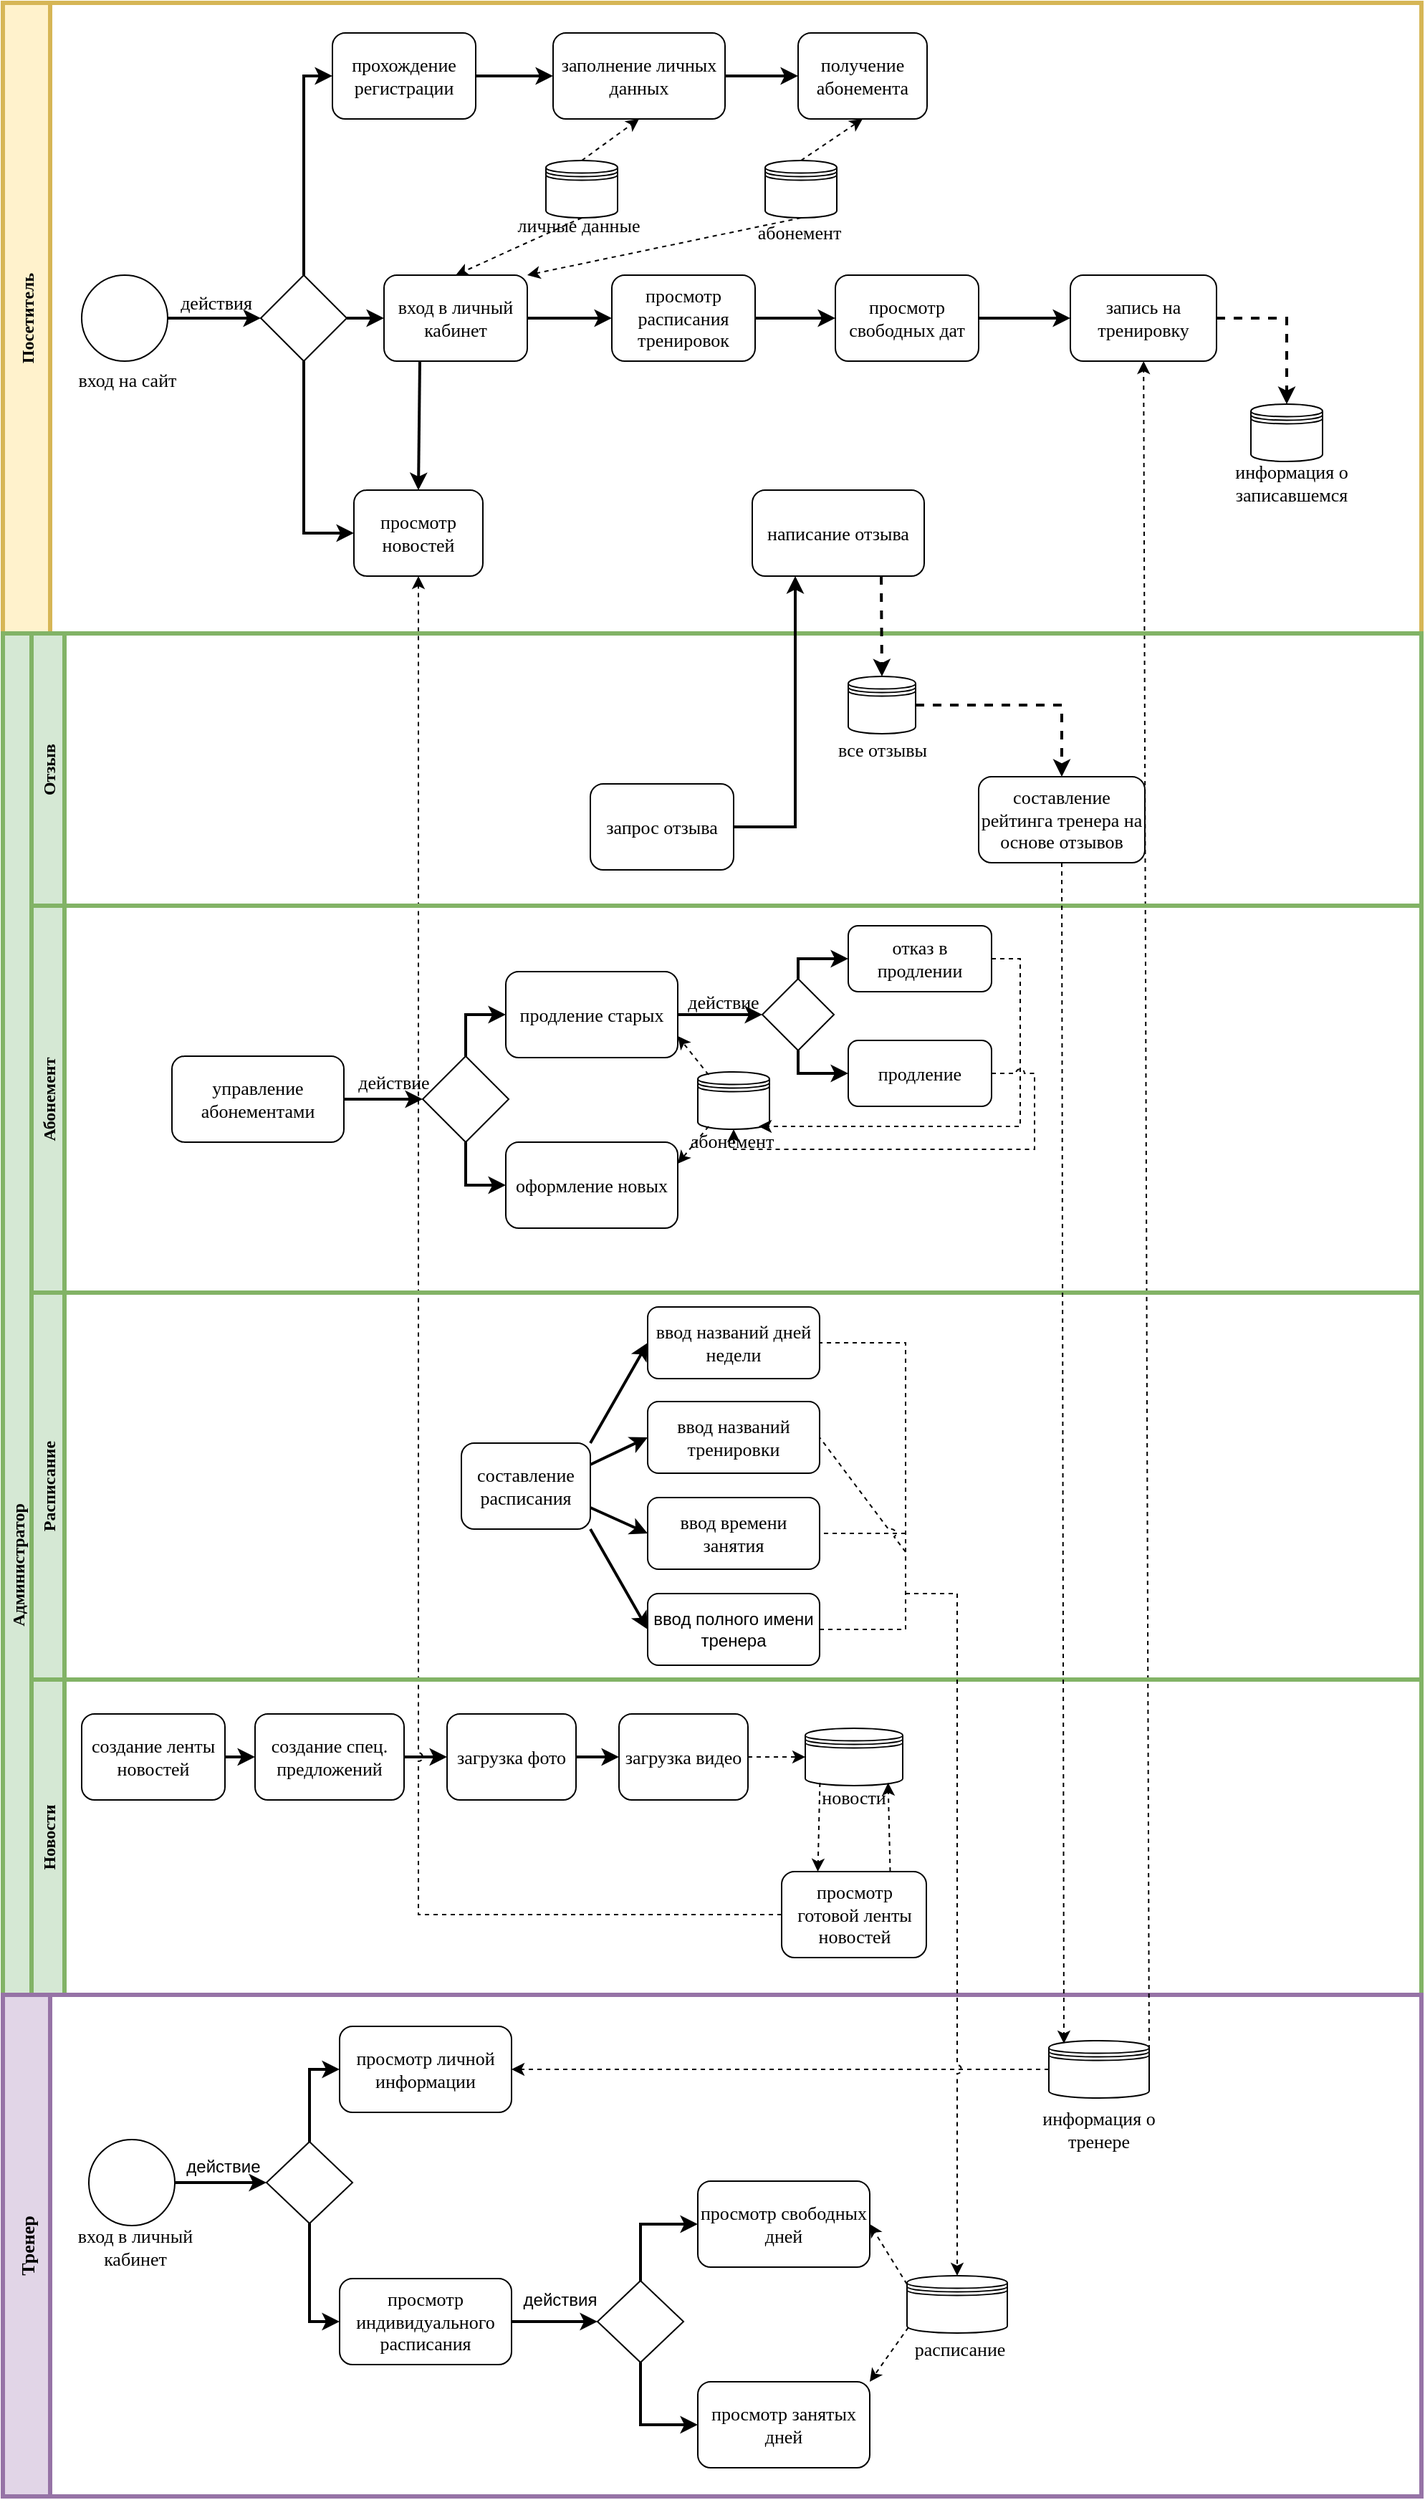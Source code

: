 <mxfile version="13.9.9" type="device" pages="2"><diagram id="fWiA03xPfHEK7ECdj5v_" name="Страница 2"><mxGraphModel dx="1326" dy="626" grid="1" gridSize="10" guides="1" tooltips="1" connect="1" arrows="1" fold="1" page="1" pageScale="1" pageWidth="827" pageHeight="1169" math="0" shadow="0"><root><mxCell id="0"/><mxCell id="1" parent="0"/><mxCell id="GHZK5E-Gf1zHnxt2DoSe-1" value="" style="swimlane;childLayout=stackLayout;resizeParent=1;resizeParentMax=0;horizontal=0;startSize=0;horizontalStack=0;strokeWidth=2;" vertex="1" parent="1"><mxGeometry x="37" y="34" width="990" height="1740" as="geometry"/></mxCell><mxCell id="GHZK5E-Gf1zHnxt2DoSe-2" value="Посетитель" style="swimlane;startSize=33;horizontal=0;fillColor=#fff2cc;strokeColor=#d6b656;strokeWidth=3;fontFamily=Verdana;" vertex="1" parent="GHZK5E-Gf1zHnxt2DoSe-1"><mxGeometry width="990" height="440" as="geometry"/></mxCell><mxCell id="GHZK5E-Gf1zHnxt2DoSe-3" value="" style="ellipse;whiteSpace=wrap;html=1;aspect=fixed;fontSize=13;fontFamily=Verdana;" vertex="1" parent="GHZK5E-Gf1zHnxt2DoSe-2"><mxGeometry x="55" y="190" width="60" height="60" as="geometry"/></mxCell><mxCell id="GHZK5E-Gf1zHnxt2DoSe-4" value="вход на сайт" style="text;html=1;strokeColor=none;fillColor=none;align=center;verticalAlign=middle;whiteSpace=wrap;rounded=0;fontSize=13;fontFamily=Verdana;" vertex="1" parent="GHZK5E-Gf1zHnxt2DoSe-2"><mxGeometry x="42" y="248" width="90" height="30" as="geometry"/></mxCell><mxCell id="GHZK5E-Gf1zHnxt2DoSe-5" value="написание отзыва" style="rounded=1;whiteSpace=wrap;html=1;fontSize=13;fontFamily=Verdana;" vertex="1" parent="GHZK5E-Gf1zHnxt2DoSe-2"><mxGeometry x="523" y="340" width="120" height="60" as="geometry"/></mxCell><mxCell id="GHZK5E-Gf1zHnxt2DoSe-6" value="вход в личный кабинет" style="rounded=1;whiteSpace=wrap;html=1;fontSize=13;fontFamily=Verdana;" vertex="1" parent="GHZK5E-Gf1zHnxt2DoSe-2"><mxGeometry x="266" y="190" width="100" height="60" as="geometry"/></mxCell><mxCell id="GHZK5E-Gf1zHnxt2DoSe-7" value="просмотр расписания тренировок" style="rounded=1;whiteSpace=wrap;html=1;fontSize=13;fontFamily=Verdana;" vertex="1" parent="GHZK5E-Gf1zHnxt2DoSe-2"><mxGeometry x="425" y="190" width="100" height="60" as="geometry"/></mxCell><mxCell id="GHZK5E-Gf1zHnxt2DoSe-8" value="прохождение регистрации" style="rounded=1;whiteSpace=wrap;html=1;fontSize=13;fontFamily=Verdana;" vertex="1" parent="GHZK5E-Gf1zHnxt2DoSe-2"><mxGeometry x="230" y="21" width="100" height="60" as="geometry"/></mxCell><mxCell id="GHZK5E-Gf1zHnxt2DoSe-9" value="получение абонемента" style="rounded=1;whiteSpace=wrap;html=1;fontSize=13;fontFamily=Verdana;" vertex="1" parent="GHZK5E-Gf1zHnxt2DoSe-2"><mxGeometry x="555" y="21" width="90" height="60" as="geometry"/></mxCell><mxCell id="GHZK5E-Gf1zHnxt2DoSe-10" value="заполнение личных данных" style="rounded=1;whiteSpace=wrap;html=1;fontSize=13;fontFamily=Verdana;" vertex="1" parent="GHZK5E-Gf1zHnxt2DoSe-2"><mxGeometry x="384" y="21" width="120" height="60" as="geometry"/></mxCell><mxCell id="GHZK5E-Gf1zHnxt2DoSe-11" value="" style="rhombus;whiteSpace=wrap;html=1;fontSize=13;fontFamily=Verdana;" vertex="1" parent="GHZK5E-Gf1zHnxt2DoSe-2"><mxGeometry x="180" y="190" width="60" height="60" as="geometry"/></mxCell><mxCell id="GHZK5E-Gf1zHnxt2DoSe-12" value="действия" style="text;html=1;strokeColor=none;fillColor=none;align=center;verticalAlign=middle;whiteSpace=wrap;rounded=0;fontSize=13;fontFamily=Verdana;" vertex="1" parent="GHZK5E-Gf1zHnxt2DoSe-2"><mxGeometry x="119" y="194" width="60" height="30" as="geometry"/></mxCell><mxCell id="GHZK5E-Gf1zHnxt2DoSe-13" value="" style="endArrow=classic;html=1;rounded=0;exitX=1;exitY=0.5;exitDx=0;exitDy=0;entryX=0;entryY=0.5;entryDx=0;entryDy=0;strokeWidth=2;fontSize=13;fontFamily=Verdana;" edge="1" parent="GHZK5E-Gf1zHnxt2DoSe-2" source="GHZK5E-Gf1zHnxt2DoSe-3" target="GHZK5E-Gf1zHnxt2DoSe-11"><mxGeometry width="50" height="50" relative="1" as="geometry"><mxPoint x="490" y="250" as="sourcePoint"/><mxPoint x="180" y="220" as="targetPoint"/></mxGeometry></mxCell><mxCell id="GHZK5E-Gf1zHnxt2DoSe-14" value="" style="endArrow=classic;html=1;rounded=0;exitX=0.5;exitY=0;exitDx=0;exitDy=0;entryX=0;entryY=0.5;entryDx=0;entryDy=0;strokeWidth=2;fontSize=13;fontFamily=Verdana;" edge="1" parent="GHZK5E-Gf1zHnxt2DoSe-2" source="GHZK5E-Gf1zHnxt2DoSe-11" target="GHZK5E-Gf1zHnxt2DoSe-8"><mxGeometry width="50" height="50" relative="1" as="geometry"><mxPoint x="490" y="250" as="sourcePoint"/><mxPoint x="540" y="200" as="targetPoint"/><Array as="points"><mxPoint x="210" y="51"/></Array></mxGeometry></mxCell><mxCell id="GHZK5E-Gf1zHnxt2DoSe-15" value="просмотр новостей" style="rounded=1;whiteSpace=wrap;html=1;fontSize=13;fontFamily=Verdana;" vertex="1" parent="GHZK5E-Gf1zHnxt2DoSe-2"><mxGeometry x="245" y="340" width="90" height="60" as="geometry"/></mxCell><mxCell id="GHZK5E-Gf1zHnxt2DoSe-16" value="" style="endArrow=classic;html=1;rounded=0;exitX=1;exitY=0.5;exitDx=0;exitDy=0;entryX=0;entryY=0.5;entryDx=0;entryDy=0;strokeWidth=2;fontSize=13;fontFamily=Verdana;" edge="1" parent="GHZK5E-Gf1zHnxt2DoSe-2" source="GHZK5E-Gf1zHnxt2DoSe-11" target="GHZK5E-Gf1zHnxt2DoSe-6"><mxGeometry width="50" height="50" relative="1" as="geometry"><mxPoint x="490" y="260" as="sourcePoint"/><mxPoint x="270" y="220" as="targetPoint"/></mxGeometry></mxCell><mxCell id="GHZK5E-Gf1zHnxt2DoSe-17" value="" style="endArrow=classic;html=1;rounded=0;exitX=0.5;exitY=1;exitDx=0;exitDy=0;entryX=0;entryY=0.5;entryDx=0;entryDy=0;strokeWidth=2;fontSize=13;fontFamily=Verdana;" edge="1" parent="GHZK5E-Gf1zHnxt2DoSe-2" source="GHZK5E-Gf1zHnxt2DoSe-11" target="GHZK5E-Gf1zHnxt2DoSe-15"><mxGeometry width="50" height="50" relative="1" as="geometry"><mxPoint x="490" y="260" as="sourcePoint"/><mxPoint x="540" y="210" as="targetPoint"/><Array as="points"><mxPoint x="210" y="370"/></Array></mxGeometry></mxCell><mxCell id="GHZK5E-Gf1zHnxt2DoSe-18" value="" style="endArrow=classic;html=1;rounded=0;exitX=1;exitY=0.5;exitDx=0;exitDy=0;entryX=0;entryY=0.5;entryDx=0;entryDy=0;strokeWidth=2;fontSize=13;fontFamily=Verdana;" edge="1" parent="GHZK5E-Gf1zHnxt2DoSe-2" source="GHZK5E-Gf1zHnxt2DoSe-8" target="GHZK5E-Gf1zHnxt2DoSe-10"><mxGeometry width="50" height="50" relative="1" as="geometry"><mxPoint x="490" y="241" as="sourcePoint"/><mxPoint x="540" y="191" as="targetPoint"/></mxGeometry></mxCell><mxCell id="GHZK5E-Gf1zHnxt2DoSe-19" value="" style="endArrow=classic;html=1;rounded=0;exitX=1;exitY=0.5;exitDx=0;exitDy=0;entryX=0;entryY=0.5;entryDx=0;entryDy=0;strokeWidth=2;fontSize=13;fontFamily=Verdana;" edge="1" parent="GHZK5E-Gf1zHnxt2DoSe-2" source="GHZK5E-Gf1zHnxt2DoSe-10" target="GHZK5E-Gf1zHnxt2DoSe-9"><mxGeometry width="50" height="50" relative="1" as="geometry"><mxPoint x="490" y="241" as="sourcePoint"/><mxPoint x="540" y="191" as="targetPoint"/></mxGeometry></mxCell><mxCell id="GHZK5E-Gf1zHnxt2DoSe-20" value="просмотр свободных дат" style="rounded=1;whiteSpace=wrap;html=1;fontSize=13;fontFamily=Verdana;" vertex="1" parent="GHZK5E-Gf1zHnxt2DoSe-2"><mxGeometry x="581" y="190" width="100" height="60" as="geometry"/></mxCell><mxCell id="GHZK5E-Gf1zHnxt2DoSe-21" value="" style="endArrow=classic;html=1;rounded=0;exitX=0.25;exitY=1;exitDx=0;exitDy=0;entryX=0.5;entryY=0;entryDx=0;entryDy=0;strokeWidth=2;fontSize=13;fontFamily=Verdana;" edge="1" parent="GHZK5E-Gf1zHnxt2DoSe-2" source="GHZK5E-Gf1zHnxt2DoSe-6" target="GHZK5E-Gf1zHnxt2DoSe-15"><mxGeometry width="50" height="50" relative="1" as="geometry"><mxPoint x="490" y="260" as="sourcePoint"/><mxPoint x="540" y="210" as="targetPoint"/></mxGeometry></mxCell><mxCell id="GHZK5E-Gf1zHnxt2DoSe-22" value="" style="endArrow=classic;html=1;rounded=0;exitX=1;exitY=0.5;exitDx=0;exitDy=0;entryX=0;entryY=0.5;entryDx=0;entryDy=0;strokeWidth=2;fontSize=13;fontFamily=Verdana;" edge="1" parent="GHZK5E-Gf1zHnxt2DoSe-2" source="GHZK5E-Gf1zHnxt2DoSe-6" target="GHZK5E-Gf1zHnxt2DoSe-7"><mxGeometry width="50" height="50" relative="1" as="geometry"><mxPoint x="490" y="260" as="sourcePoint"/><mxPoint x="540" y="210" as="targetPoint"/></mxGeometry></mxCell><mxCell id="GHZK5E-Gf1zHnxt2DoSe-23" value="" style="endArrow=classic;html=1;rounded=0;exitX=1;exitY=0.5;exitDx=0;exitDy=0;entryX=0;entryY=0.5;entryDx=0;entryDy=0;strokeWidth=2;fontSize=13;fontFamily=Verdana;" edge="1" parent="GHZK5E-Gf1zHnxt2DoSe-2" source="GHZK5E-Gf1zHnxt2DoSe-7" target="GHZK5E-Gf1zHnxt2DoSe-20"><mxGeometry width="50" height="50" relative="1" as="geometry"><mxPoint x="490" y="260" as="sourcePoint"/><mxPoint x="540" y="210" as="targetPoint"/></mxGeometry></mxCell><mxCell id="GHZK5E-Gf1zHnxt2DoSe-24" value="абонемент" style="text;html=1;strokeColor=none;fillColor=none;align=center;verticalAlign=middle;whiteSpace=wrap;rounded=0;fontSize=13;fontFamily=Verdana;" vertex="1" parent="GHZK5E-Gf1zHnxt2DoSe-2"><mxGeometry x="526" y="145" width="60" height="30" as="geometry"/></mxCell><mxCell id="GHZK5E-Gf1zHnxt2DoSe-25" value="личные данные" style="text;html=1;strokeColor=none;fillColor=none;align=center;verticalAlign=middle;whiteSpace=wrap;rounded=0;fontSize=13;fontFamily=Verdana;" vertex="1" parent="GHZK5E-Gf1zHnxt2DoSe-2"><mxGeometry x="347" y="140" width="110" height="30" as="geometry"/></mxCell><mxCell id="GHZK5E-Gf1zHnxt2DoSe-26" value="" style="shape=datastore;whiteSpace=wrap;html=1;fontSize=13;fontFamily=Verdana;" vertex="1" parent="GHZK5E-Gf1zHnxt2DoSe-2"><mxGeometry x="379" y="110" width="50" height="40" as="geometry"/></mxCell><mxCell id="GHZK5E-Gf1zHnxt2DoSe-27" value="" style="shape=datastore;whiteSpace=wrap;html=1;fontSize=13;fontFamily=Verdana;" vertex="1" parent="GHZK5E-Gf1zHnxt2DoSe-2"><mxGeometry x="532" y="110" width="50" height="40" as="geometry"/></mxCell><mxCell id="GHZK5E-Gf1zHnxt2DoSe-28" value="" style="endArrow=classic;html=1;rounded=0;dashed=1;exitX=0.5;exitY=1;exitDx=0;exitDy=0;entryX=0.5;entryY=0;entryDx=0;entryDy=0;fontSize=13;fontFamily=Verdana;" edge="1" parent="GHZK5E-Gf1zHnxt2DoSe-2" source="GHZK5E-Gf1zHnxt2DoSe-26" target="GHZK5E-Gf1zHnxt2DoSe-6"><mxGeometry width="50" height="50" relative="1" as="geometry"><mxPoint x="490" y="270" as="sourcePoint"/><mxPoint x="540" y="220" as="targetPoint"/></mxGeometry></mxCell><mxCell id="GHZK5E-Gf1zHnxt2DoSe-29" value="" style="endArrow=classic;html=1;rounded=0;dashed=1;exitX=0.5;exitY=1;exitDx=0;exitDy=0;entryX=1;entryY=0;entryDx=0;entryDy=0;fontSize=13;fontFamily=Verdana;" edge="1" parent="GHZK5E-Gf1zHnxt2DoSe-2" source="GHZK5E-Gf1zHnxt2DoSe-27" target="GHZK5E-Gf1zHnxt2DoSe-6"><mxGeometry width="50" height="50" relative="1" as="geometry"><mxPoint x="500" y="91" as="sourcePoint"/><mxPoint x="380" y="200" as="targetPoint"/></mxGeometry></mxCell><mxCell id="GHZK5E-Gf1zHnxt2DoSe-30" value="" style="endArrow=classic;html=1;rounded=0;dashed=1;exitX=0.5;exitY=0;exitDx=0;exitDy=0;entryX=0.5;entryY=1;entryDx=0;entryDy=0;fontSize=13;fontFamily=Verdana;" edge="1" parent="GHZK5E-Gf1zHnxt2DoSe-2" source="GHZK5E-Gf1zHnxt2DoSe-26" target="GHZK5E-Gf1zHnxt2DoSe-10"><mxGeometry width="50" height="50" relative="1" as="geometry"><mxPoint x="400" y="140" as="sourcePoint"/><mxPoint x="340" y="200" as="targetPoint"/></mxGeometry></mxCell><mxCell id="GHZK5E-Gf1zHnxt2DoSe-31" value="" style="endArrow=classic;html=1;rounded=0;dashed=1;exitX=0.5;exitY=0;exitDx=0;exitDy=0;entryX=0.5;entryY=1;entryDx=0;entryDy=0;fontSize=13;fontFamily=Verdana;" edge="1" parent="GHZK5E-Gf1zHnxt2DoSe-2" source="GHZK5E-Gf1zHnxt2DoSe-27" target="GHZK5E-Gf1zHnxt2DoSe-9"><mxGeometry width="50" height="50" relative="1" as="geometry"><mxPoint x="425" y="120" as="sourcePoint"/><mxPoint x="500" y="91" as="targetPoint"/></mxGeometry></mxCell><mxCell id="GHZK5E-Gf1zHnxt2DoSe-32" value="запись на тренировку" style="rounded=1;whiteSpace=wrap;html=1;fontSize=13;fontFamily=Verdana;" vertex="1" parent="GHZK5E-Gf1zHnxt2DoSe-2"><mxGeometry x="745" y="190" width="102" height="60" as="geometry"/></mxCell><mxCell id="GHZK5E-Gf1zHnxt2DoSe-33" value="" style="endArrow=classic;html=1;rounded=0;entryX=0;entryY=0.5;entryDx=0;entryDy=0;exitX=1;exitY=0.5;exitDx=0;exitDy=0;strokeWidth=2;fontSize=13;fontFamily=Verdana;" edge="1" parent="GHZK5E-Gf1zHnxt2DoSe-2" source="GHZK5E-Gf1zHnxt2DoSe-20" target="GHZK5E-Gf1zHnxt2DoSe-32"><mxGeometry width="50" height="50" relative="1" as="geometry"><mxPoint x="490" y="350" as="sourcePoint"/><mxPoint x="540" y="300" as="targetPoint"/></mxGeometry></mxCell><mxCell id="GHZK5E-Gf1zHnxt2DoSe-34" value="" style="shape=datastore;whiteSpace=wrap;html=1;fontSize=13;fontFamily=Verdana;" vertex="1" parent="GHZK5E-Gf1zHnxt2DoSe-2"><mxGeometry x="871" y="280" width="50" height="40" as="geometry"/></mxCell><mxCell id="GHZK5E-Gf1zHnxt2DoSe-35" value="информация о записавшемся" style="text;html=1;strokeColor=none;fillColor=none;align=center;verticalAlign=middle;whiteSpace=wrap;rounded=0;fontSize=13;fontFamily=Verdana;" vertex="1" parent="GHZK5E-Gf1zHnxt2DoSe-2"><mxGeometry x="849" y="320" width="101" height="30" as="geometry"/></mxCell><mxCell id="GHZK5E-Gf1zHnxt2DoSe-36" value="" style="endArrow=classic;html=1;rounded=0;dashed=1;exitX=1;exitY=0.5;exitDx=0;exitDy=0;entryX=0.5;entryY=0;entryDx=0;entryDy=0;strokeWidth=2;fontSize=13;fontFamily=Verdana;" edge="1" parent="GHZK5E-Gf1zHnxt2DoSe-2" source="GHZK5E-Gf1zHnxt2DoSe-32" target="GHZK5E-Gf1zHnxt2DoSe-34"><mxGeometry width="50" height="50" relative="1" as="geometry"><mxPoint x="580" y="120" as="sourcePoint"/><mxPoint x="650" y="91" as="targetPoint"/><Array as="points"><mxPoint x="896" y="220"/></Array></mxGeometry></mxCell><mxCell id="GHZK5E-Gf1zHnxt2DoSe-37" value="Администратор" style="swimlane;startSize=20;horizontal=0;fillColor=#d5e8d4;strokeColor=#82b366;strokeWidth=3;fontFamily=Verdana;" vertex="1" parent="GHZK5E-Gf1zHnxt2DoSe-1"><mxGeometry y="440" width="990" height="1300" as="geometry"/></mxCell><mxCell id="GHZK5E-Gf1zHnxt2DoSe-38" value="Новости" style="swimlane;startSize=23;horizontal=0;fillColor=#d5e8d4;strokeColor=#82b366;strokeWidth=3;fontFamily=Verdana;" vertex="1" parent="GHZK5E-Gf1zHnxt2DoSe-37"><mxGeometry x="20" y="730" width="970" height="220" as="geometry"/></mxCell><mxCell id="GHZK5E-Gf1zHnxt2DoSe-39" value="создание ленты новостей" style="rounded=1;whiteSpace=wrap;html=1;fontSize=13;fontFamily=Verdana;" vertex="1" parent="GHZK5E-Gf1zHnxt2DoSe-38"><mxGeometry x="35" y="24" width="100" height="60" as="geometry"/></mxCell><mxCell id="GHZK5E-Gf1zHnxt2DoSe-40" value="просмотр готовой ленты новостей" style="rounded=1;whiteSpace=wrap;html=1;fontSize=13;fontFamily=Verdana;" vertex="1" parent="GHZK5E-Gf1zHnxt2DoSe-38"><mxGeometry x="523.5" y="134" width="101" height="60" as="geometry"/></mxCell><mxCell id="GHZK5E-Gf1zHnxt2DoSe-41" value="создание спец. предложений" style="rounded=1;whiteSpace=wrap;html=1;fontSize=13;fontFamily=Verdana;" vertex="1" parent="GHZK5E-Gf1zHnxt2DoSe-38"><mxGeometry x="156" y="24" width="104" height="60" as="geometry"/></mxCell><mxCell id="GHZK5E-Gf1zHnxt2DoSe-42" value="загрузка видео" style="rounded=1;whiteSpace=wrap;html=1;fontSize=13;fontFamily=Verdana;" vertex="1" parent="GHZK5E-Gf1zHnxt2DoSe-38"><mxGeometry x="410" y="24" width="90" height="60" as="geometry"/></mxCell><mxCell id="GHZK5E-Gf1zHnxt2DoSe-43" value="загрузка фото" style="rounded=1;whiteSpace=wrap;html=1;fontSize=13;fontFamily=Verdana;" vertex="1" parent="GHZK5E-Gf1zHnxt2DoSe-38"><mxGeometry x="290" y="24" width="90" height="60" as="geometry"/></mxCell><mxCell id="GHZK5E-Gf1zHnxt2DoSe-44" value="" style="endArrow=classic;html=1;rounded=0;exitX=1;exitY=0.5;exitDx=0;exitDy=0;entryX=0;entryY=0.5;entryDx=0;entryDy=0;strokeWidth=2;fontSize=13;fontFamily=Verdana;" edge="1" parent="GHZK5E-Gf1zHnxt2DoSe-38" source="GHZK5E-Gf1zHnxt2DoSe-43" target="GHZK5E-Gf1zHnxt2DoSe-42"><mxGeometry width="50" height="50" relative="1" as="geometry"><mxPoint x="478" y="24" as="sourcePoint"/><mxPoint x="528" y="-26" as="targetPoint"/></mxGeometry></mxCell><mxCell id="GHZK5E-Gf1zHnxt2DoSe-45" value="" style="endArrow=classic;html=1;rounded=0;exitX=1;exitY=0.5;exitDx=0;exitDy=0;entryX=0;entryY=0.5;entryDx=0;entryDy=0;strokeWidth=2;fontSize=13;fontFamily=Verdana;" edge="1" parent="GHZK5E-Gf1zHnxt2DoSe-38" source="GHZK5E-Gf1zHnxt2DoSe-41" target="GHZK5E-Gf1zHnxt2DoSe-43"><mxGeometry width="50" height="50" relative="1" as="geometry"><mxPoint x="478" y="24" as="sourcePoint"/><mxPoint x="528" y="-26" as="targetPoint"/></mxGeometry></mxCell><mxCell id="GHZK5E-Gf1zHnxt2DoSe-46" value="" style="endArrow=classic;html=1;rounded=0;exitX=1;exitY=0.5;exitDx=0;exitDy=0;entryX=0;entryY=0.5;entryDx=0;entryDy=0;strokeWidth=2;fontSize=13;fontFamily=Verdana;" edge="1" parent="GHZK5E-Gf1zHnxt2DoSe-38" source="GHZK5E-Gf1zHnxt2DoSe-39" target="GHZK5E-Gf1zHnxt2DoSe-41"><mxGeometry width="50" height="50" relative="1" as="geometry"><mxPoint x="478" y="24" as="sourcePoint"/><mxPoint x="528" y="-26" as="targetPoint"/></mxGeometry></mxCell><mxCell id="GHZK5E-Gf1zHnxt2DoSe-47" value="" style="shape=datastore;whiteSpace=wrap;html=1;fontSize=13;fontFamily=Verdana;" vertex="1" parent="GHZK5E-Gf1zHnxt2DoSe-38"><mxGeometry x="540" y="34" width="68" height="40" as="geometry"/></mxCell><mxCell id="GHZK5E-Gf1zHnxt2DoSe-48" value="" style="endArrow=classic;html=1;rounded=0;dashed=1;jumpStyle=arc;exitX=1;exitY=0.5;exitDx=0;exitDy=0;entryX=0;entryY=0.5;entryDx=0;entryDy=0;fontSize=13;fontFamily=Verdana;" edge="1" parent="GHZK5E-Gf1zHnxt2DoSe-38" source="GHZK5E-Gf1zHnxt2DoSe-42" target="GHZK5E-Gf1zHnxt2DoSe-47"><mxGeometry width="50" height="50" relative="1" as="geometry"><mxPoint x="478" y="34" as="sourcePoint"/><mxPoint x="528" y="-16" as="targetPoint"/></mxGeometry></mxCell><mxCell id="GHZK5E-Gf1zHnxt2DoSe-49" value="новости" style="text;html=1;strokeColor=none;fillColor=none;align=center;verticalAlign=middle;whiteSpace=wrap;rounded=0;fontSize=13;fontFamily=Verdana;" vertex="1" parent="GHZK5E-Gf1zHnxt2DoSe-38"><mxGeometry x="544" y="67" width="60" height="30" as="geometry"/></mxCell><mxCell id="GHZK5E-Gf1zHnxt2DoSe-50" value="" style="endArrow=classic;html=1;rounded=0;dashed=1;jumpStyle=arc;exitX=0.15;exitY=0.95;exitDx=0;exitDy=0;entryX=0.25;entryY=0;entryDx=0;entryDy=0;exitPerimeter=0;fontSize=13;fontFamily=Verdana;" edge="1" parent="GHZK5E-Gf1zHnxt2DoSe-38" source="GHZK5E-Gf1zHnxt2DoSe-47" target="GHZK5E-Gf1zHnxt2DoSe-40"><mxGeometry width="50" height="50" relative="1" as="geometry"><mxPoint x="480" y="34" as="sourcePoint"/><mxPoint x="530" y="-16" as="targetPoint"/></mxGeometry></mxCell><mxCell id="GHZK5E-Gf1zHnxt2DoSe-51" value="" style="endArrow=classic;html=1;rounded=0;dashed=1;jumpStyle=arc;exitX=0.75;exitY=0;exitDx=0;exitDy=0;entryX=0.85;entryY=0.95;entryDx=0;entryDy=0;entryPerimeter=0;fontSize=13;fontFamily=Verdana;" edge="1" parent="GHZK5E-Gf1zHnxt2DoSe-38" source="GHZK5E-Gf1zHnxt2DoSe-40" target="GHZK5E-Gf1zHnxt2DoSe-47"><mxGeometry width="50" height="50" relative="1" as="geometry"><mxPoint x="480" y="34" as="sourcePoint"/><mxPoint x="610" y="84" as="targetPoint"/></mxGeometry></mxCell><mxCell id="GHZK5E-Gf1zHnxt2DoSe-52" value="Тренер" style="swimlane;startSize=33;horizontal=0;fillColor=#e1d5e7;strokeColor=#9673A6;strokeWidth=3;fontSize=13;fontFamily=Verdana;" vertex="1" parent="GHZK5E-Gf1zHnxt2DoSe-37"><mxGeometry y="950" width="990" height="350" as="geometry"/></mxCell><mxCell id="GHZK5E-Gf1zHnxt2DoSe-53" value="" style="shape=datastore;whiteSpace=wrap;html=1;" vertex="1" parent="GHZK5E-Gf1zHnxt2DoSe-52"><mxGeometry x="730" y="32" width="70" height="40" as="geometry"/></mxCell><mxCell id="GHZK5E-Gf1zHnxt2DoSe-54" value="" style="ellipse;whiteSpace=wrap;html=1;aspect=fixed;" vertex="1" parent="GHZK5E-Gf1zHnxt2DoSe-52"><mxGeometry x="60" y="101" width="60" height="60" as="geometry"/></mxCell><mxCell id="GHZK5E-Gf1zHnxt2DoSe-55" value="вход в личный кабинет" style="text;html=1;strokeColor=none;fillColor=none;align=center;verticalAlign=middle;whiteSpace=wrap;rounded=0;fontSize=13;fontFamily=Verdana;" vertex="1" parent="GHZK5E-Gf1zHnxt2DoSe-52"><mxGeometry x="40" y="161" width="105" height="30" as="geometry"/></mxCell><mxCell id="GHZK5E-Gf1zHnxt2DoSe-56" value="действие" style="text;html=1;strokeColor=none;fillColor=none;align=center;verticalAlign=middle;whiteSpace=wrap;rounded=0;" vertex="1" parent="GHZK5E-Gf1zHnxt2DoSe-52"><mxGeometry x="124" y="105" width="60" height="30" as="geometry"/></mxCell><mxCell id="GHZK5E-Gf1zHnxt2DoSe-57" value="" style="endArrow=classic;html=1;rounded=0;exitX=1;exitY=0.5;exitDx=0;exitDy=0;entryX=0;entryY=0.5;entryDx=0;entryDy=0;strokeWidth=2;" edge="1" parent="GHZK5E-Gf1zHnxt2DoSe-52" source="GHZK5E-Gf1zHnxt2DoSe-54" target="GHZK5E-Gf1zHnxt2DoSe-58"><mxGeometry width="50" height="50" relative="1" as="geometry"><mxPoint x="365" y="21" as="sourcePoint"/><mxPoint x="185" y="131" as="targetPoint"/></mxGeometry></mxCell><mxCell id="GHZK5E-Gf1zHnxt2DoSe-58" value="" style="rhombus;whiteSpace=wrap;html=1;" vertex="1" parent="GHZK5E-Gf1zHnxt2DoSe-52"><mxGeometry x="184" y="102.5" width="60" height="57" as="geometry"/></mxCell><mxCell id="GHZK5E-Gf1zHnxt2DoSe-59" value="просмотр личной информации" style="rounded=1;whiteSpace=wrap;html=1;fontFamily=Verdana;fontSize=13;" vertex="1" parent="GHZK5E-Gf1zHnxt2DoSe-52"><mxGeometry x="235" y="22" width="120" height="60" as="geometry"/></mxCell><mxCell id="GHZK5E-Gf1zHnxt2DoSe-60" value="просмотр индивидуального расписания" style="rounded=1;whiteSpace=wrap;html=1;fontSize=13;fontFamily=Verdana;" vertex="1" parent="GHZK5E-Gf1zHnxt2DoSe-52"><mxGeometry x="235" y="198" width="120" height="60" as="geometry"/></mxCell><mxCell id="GHZK5E-Gf1zHnxt2DoSe-61" value="" style="endArrow=classic;html=1;rounded=0;exitX=0.5;exitY=0;exitDx=0;exitDy=0;entryX=0;entryY=0.5;entryDx=0;entryDy=0;strokeWidth=2;" edge="1" parent="GHZK5E-Gf1zHnxt2DoSe-52" source="GHZK5E-Gf1zHnxt2DoSe-58" target="GHZK5E-Gf1zHnxt2DoSe-59"><mxGeometry width="50" height="50" relative="1" as="geometry"><mxPoint x="465" y="98" as="sourcePoint"/><mxPoint x="515" y="48" as="targetPoint"/><Array as="points"><mxPoint x="214" y="52"/></Array></mxGeometry></mxCell><mxCell id="GHZK5E-Gf1zHnxt2DoSe-62" value="" style="endArrow=classic;html=1;rounded=0;exitX=0.5;exitY=1;exitDx=0;exitDy=0;entryX=0;entryY=0.5;entryDx=0;entryDy=0;strokeWidth=2;" edge="1" parent="GHZK5E-Gf1zHnxt2DoSe-52" source="GHZK5E-Gf1zHnxt2DoSe-58" target="GHZK5E-Gf1zHnxt2DoSe-60"><mxGeometry width="50" height="50" relative="1" as="geometry"><mxPoint x="465" y="98" as="sourcePoint"/><mxPoint x="515" y="48" as="targetPoint"/><Array as="points"><mxPoint x="214" y="228"/></Array></mxGeometry></mxCell><mxCell id="GHZK5E-Gf1zHnxt2DoSe-63" value="действия" style="text;html=1;strokeColor=none;fillColor=none;align=center;verticalAlign=middle;whiteSpace=wrap;rounded=0;" vertex="1" parent="GHZK5E-Gf1zHnxt2DoSe-52"><mxGeometry x="359" y="198" width="60" height="30" as="geometry"/></mxCell><mxCell id="GHZK5E-Gf1zHnxt2DoSe-64" value="" style="endArrow=classic;html=1;rounded=0;exitX=1;exitY=0.5;exitDx=0;exitDy=0;entryX=0;entryY=0.5;entryDx=0;entryDy=0;strokeWidth=2;" edge="1" parent="GHZK5E-Gf1zHnxt2DoSe-52" source="GHZK5E-Gf1zHnxt2DoSe-60" target="GHZK5E-Gf1zHnxt2DoSe-65"><mxGeometry width="50" height="50" relative="1" as="geometry"><mxPoint x="375" y="239" as="sourcePoint"/><mxPoint x="415" y="228" as="targetPoint"/></mxGeometry></mxCell><mxCell id="GHZK5E-Gf1zHnxt2DoSe-65" value="" style="rhombus;whiteSpace=wrap;html=1;" vertex="1" parent="GHZK5E-Gf1zHnxt2DoSe-52"><mxGeometry x="415" y="199.5" width="60" height="57" as="geometry"/></mxCell><mxCell id="GHZK5E-Gf1zHnxt2DoSe-66" value="" style="endArrow=classic;html=1;rounded=0;dashed=1;exitX=0;exitY=0.5;exitDx=0;exitDy=0;entryX=1;entryY=0.5;entryDx=0;entryDy=0;jumpStyle=arc;" edge="1" parent="GHZK5E-Gf1zHnxt2DoSe-52" source="GHZK5E-Gf1zHnxt2DoSe-53" target="GHZK5E-Gf1zHnxt2DoSe-59"><mxGeometry width="50" height="50" relative="1" as="geometry"><mxPoint x="705" y="52" as="sourcePoint"/><mxPoint x="515" y="40" as="targetPoint"/></mxGeometry></mxCell><mxCell id="GHZK5E-Gf1zHnxt2DoSe-67" value="просмотр свободных дней" style="rounded=1;whiteSpace=wrap;html=1;fontSize=13;fontFamily=Verdana;" vertex="1" parent="GHZK5E-Gf1zHnxt2DoSe-52"><mxGeometry x="485" y="130" width="120" height="60" as="geometry"/></mxCell><mxCell id="GHZK5E-Gf1zHnxt2DoSe-68" value="просмотр занятых дней" style="rounded=1;whiteSpace=wrap;html=1;fontFamily=Verdana;fontSize=13;" vertex="1" parent="GHZK5E-Gf1zHnxt2DoSe-52"><mxGeometry x="485" y="270" width="120" height="60" as="geometry"/></mxCell><mxCell id="GHZK5E-Gf1zHnxt2DoSe-69" value="" style="endArrow=classic;html=1;rounded=0;exitX=0.5;exitY=0;exitDx=0;exitDy=0;entryX=0;entryY=0.5;entryDx=0;entryDy=0;strokeWidth=2;" edge="1" parent="GHZK5E-Gf1zHnxt2DoSe-52" source="GHZK5E-Gf1zHnxt2DoSe-65" target="GHZK5E-Gf1zHnxt2DoSe-67"><mxGeometry width="50" height="50" relative="1" as="geometry"><mxPoint x="475" y="180" as="sourcePoint"/><mxPoint x="485" y="160" as="targetPoint"/><Array as="points"><mxPoint x="445" y="160"/></Array></mxGeometry></mxCell><mxCell id="GHZK5E-Gf1zHnxt2DoSe-70" value="" style="endArrow=classic;html=1;rounded=0;entryX=0;entryY=0.5;entryDx=0;entryDy=0;exitX=0.5;exitY=1;exitDx=0;exitDy=0;strokeWidth=2;" edge="1" parent="GHZK5E-Gf1zHnxt2DoSe-52" source="GHZK5E-Gf1zHnxt2DoSe-65" target="GHZK5E-Gf1zHnxt2DoSe-68"><mxGeometry width="50" height="50" relative="1" as="geometry"><mxPoint x="445" y="300" as="sourcePoint"/><mxPoint x="525" y="130" as="targetPoint"/><Array as="points"><mxPoint x="445" y="300"/></Array></mxGeometry></mxCell><mxCell id="GHZK5E-Gf1zHnxt2DoSe-71" value="" style="shape=datastore;whiteSpace=wrap;html=1;" vertex="1" parent="GHZK5E-Gf1zHnxt2DoSe-52"><mxGeometry x="631" y="196" width="70" height="40" as="geometry"/></mxCell><mxCell id="GHZK5E-Gf1zHnxt2DoSe-72" value="расписание" style="text;html=1;strokeColor=none;fillColor=none;align=center;verticalAlign=middle;whiteSpace=wrap;rounded=0;fontSize=13;fontFamily=Verdana;" vertex="1" parent="GHZK5E-Gf1zHnxt2DoSe-52"><mxGeometry x="623" y="232" width="90" height="30" as="geometry"/></mxCell><mxCell id="GHZK5E-Gf1zHnxt2DoSe-73" value="" style="endArrow=classic;html=1;rounded=0;dashed=1;exitX=0;exitY=0.15;exitDx=0;exitDy=0;entryX=1;entryY=0.5;entryDx=0;entryDy=0;exitPerimeter=0;" edge="1" parent="GHZK5E-Gf1zHnxt2DoSe-52" source="GHZK5E-Gf1zHnxt2DoSe-71" target="GHZK5E-Gf1zHnxt2DoSe-67"><mxGeometry width="50" height="50" relative="1" as="geometry"><mxPoint x="750" y="72" as="sourcePoint"/><mxPoint x="375" y="72" as="targetPoint"/></mxGeometry></mxCell><mxCell id="GHZK5E-Gf1zHnxt2DoSe-74" value="" style="endArrow=classic;html=1;rounded=0;dashed=1;exitX=0.014;exitY=0.9;exitDx=0;exitDy=0;entryX=1;entryY=0;entryDx=0;entryDy=0;exitPerimeter=0;" edge="1" parent="GHZK5E-Gf1zHnxt2DoSe-52" source="GHZK5E-Gf1zHnxt2DoSe-71" target="GHZK5E-Gf1zHnxt2DoSe-68"><mxGeometry width="50" height="50" relative="1" as="geometry"><mxPoint x="740" y="62" as="sourcePoint"/><mxPoint x="365" y="62" as="targetPoint"/></mxGeometry></mxCell><mxCell id="GHZK5E-Gf1zHnxt2DoSe-75" value="информация о тренере" style="text;html=1;strokeColor=none;fillColor=none;align=center;verticalAlign=middle;whiteSpace=wrap;rounded=0;fontSize=13;fontFamily=Verdana;" vertex="1" parent="GHZK5E-Gf1zHnxt2DoSe-52"><mxGeometry x="720" y="79" width="90" height="30" as="geometry"/></mxCell><mxCell id="GHZK5E-Gf1zHnxt2DoSe-76" value="" style="endArrow=classic;html=1;rounded=0;dashed=1;exitX=1;exitY=0.3;exitDx=0;exitDy=0;strokeWidth=1;" edge="1" parent="GHZK5E-Gf1zHnxt2DoSe-1" source="GHZK5E-Gf1zHnxt2DoSe-53" target="GHZK5E-Gf1zHnxt2DoSe-32"><mxGeometry width="50" height="50" relative="1" as="geometry"><mxPoint x="820" y="1660" as="sourcePoint"/><mxPoint x="806" y="250" as="targetPoint"/></mxGeometry></mxCell><mxCell id="GHZK5E-Gf1zHnxt2DoSe-77" value="" style="endArrow=classic;html=1;rounded=0;dashed=1;jumpStyle=arc;entryX=0.5;entryY=1;entryDx=0;entryDy=0;exitX=0;exitY=0.5;exitDx=0;exitDy=0;" edge="1" parent="GHZK5E-Gf1zHnxt2DoSe-1" source="GHZK5E-Gf1zHnxt2DoSe-40" target="GHZK5E-Gf1zHnxt2DoSe-15"><mxGeometry width="50" height="50" relative="1" as="geometry"><mxPoint x="290" y="1340" as="sourcePoint"/><mxPoint x="550" y="560" as="targetPoint"/><Array as="points"><mxPoint x="290" y="1334"/></Array></mxGeometry></mxCell><mxCell id="GHZK5E-Gf1zHnxt2DoSe-78" value="" style="swimlane;childLayout=stackLayout;resizeParent=1;resizeParentMax=0;horizontal=0;startSize=0;horizontalStack=0;strokeWidth=2;" vertex="1" parent="1"><mxGeometry x="57" y="474" width="970" height="730" as="geometry"/></mxCell><mxCell id="GHZK5E-Gf1zHnxt2DoSe-79" value="Отзыв" style="swimlane;startSize=23;horizontal=0;fillColor=#d5e8d4;strokeColor=#82b366;strokeWidth=3;fontFamily=Verdana;" vertex="1" parent="GHZK5E-Gf1zHnxt2DoSe-78"><mxGeometry width="970" height="190" as="geometry"/></mxCell><mxCell id="GHZK5E-Gf1zHnxt2DoSe-80" value="запрос отзыва" style="rounded=1;whiteSpace=wrap;html=1;fontSize=13;fontFamily=Verdana;" vertex="1" parent="GHZK5E-Gf1zHnxt2DoSe-79"><mxGeometry x="390" y="105" width="100" height="60" as="geometry"/></mxCell><mxCell id="GHZK5E-Gf1zHnxt2DoSe-81" value="составление рейтинга тренера на основе отзывов" style="rounded=1;whiteSpace=wrap;html=1;fontSize=13;fontFamily=Verdana;" vertex="1" parent="GHZK5E-Gf1zHnxt2DoSe-79"><mxGeometry x="661" y="100" width="116" height="60" as="geometry"/></mxCell><mxCell id="GHZK5E-Gf1zHnxt2DoSe-82" value="" style="shape=datastore;whiteSpace=wrap;html=1;fontSize=13;fontFamily=Verdana;" vertex="1" parent="GHZK5E-Gf1zHnxt2DoSe-79"><mxGeometry x="570" y="30" width="47" height="40" as="geometry"/></mxCell><mxCell id="GHZK5E-Gf1zHnxt2DoSe-83" value="все отзывы" style="text;html=1;strokeColor=none;fillColor=none;align=center;verticalAlign=middle;whiteSpace=wrap;rounded=0;fontSize=13;fontFamily=Verdana;" vertex="1" parent="GHZK5E-Gf1zHnxt2DoSe-79"><mxGeometry x="553.5" y="66" width="80" height="30" as="geometry"/></mxCell><mxCell id="GHZK5E-Gf1zHnxt2DoSe-84" value="" style="endArrow=classic;html=1;rounded=0;dashed=1;entryX=0.5;entryY=0;entryDx=0;entryDy=0;exitX=1;exitY=0.5;exitDx=0;exitDy=0;strokeWidth=2;fontSize=13;fontFamily=Verdana;" edge="1" parent="GHZK5E-Gf1zHnxt2DoSe-79" source="GHZK5E-Gf1zHnxt2DoSe-82" target="GHZK5E-Gf1zHnxt2DoSe-81"><mxGeometry width="50" height="50" relative="1" as="geometry"><mxPoint x="680" y="30" as="sourcePoint"/><mxPoint x="704" y="-60" as="targetPoint"/><Array as="points"><mxPoint x="719" y="50"/></Array></mxGeometry></mxCell><mxCell id="GHZK5E-Gf1zHnxt2DoSe-85" value="Абонемент" style="swimlane;startSize=23;horizontal=0;fillColor=#d5e8d4;strokeColor=#82b366;strokeWidth=3;fontFamily=Verdana;" vertex="1" parent="GHZK5E-Gf1zHnxt2DoSe-78"><mxGeometry y="190" width="970" height="270" as="geometry"/></mxCell><mxCell id="GHZK5E-Gf1zHnxt2DoSe-86" value="управление абонементами" style="rounded=1;whiteSpace=wrap;html=1;fontSize=13;fontFamily=Verdana;" vertex="1" parent="GHZK5E-Gf1zHnxt2DoSe-85"><mxGeometry x="98" y="105" width="120" height="60" as="geometry"/></mxCell><mxCell id="GHZK5E-Gf1zHnxt2DoSe-87" value="" style="rhombus;whiteSpace=wrap;html=1;fontSize=13;fontFamily=Verdana;" vertex="1" parent="GHZK5E-Gf1zHnxt2DoSe-85"><mxGeometry x="273" y="105" width="60" height="60" as="geometry"/></mxCell><mxCell id="GHZK5E-Gf1zHnxt2DoSe-88" value="" style="endArrow=classic;html=1;rounded=0;jumpStyle=arc;exitX=1;exitY=0.5;exitDx=0;exitDy=0;entryX=0;entryY=0.5;entryDx=0;entryDy=0;strokeWidth=2;fontSize=13;fontFamily=Verdana;" edge="1" parent="GHZK5E-Gf1zHnxt2DoSe-85" source="GHZK5E-Gf1zHnxt2DoSe-86" target="GHZK5E-Gf1zHnxt2DoSe-87"><mxGeometry width="50" height="50" relative="1" as="geometry"><mxPoint x="480" y="180" as="sourcePoint"/><mxPoint x="270" y="135" as="targetPoint"/></mxGeometry></mxCell><mxCell id="GHZK5E-Gf1zHnxt2DoSe-89" value="действие" style="text;html=1;strokeColor=none;fillColor=none;align=center;verticalAlign=middle;whiteSpace=wrap;rounded=0;fontSize=13;fontFamily=Verdana;" vertex="1" parent="GHZK5E-Gf1zHnxt2DoSe-85"><mxGeometry x="223" y="108" width="60" height="30" as="geometry"/></mxCell><mxCell id="GHZK5E-Gf1zHnxt2DoSe-90" value="продление старых" style="rounded=1;whiteSpace=wrap;html=1;fontSize=13;fontFamily=Verdana;" vertex="1" parent="GHZK5E-Gf1zHnxt2DoSe-85"><mxGeometry x="331" y="46" width="120" height="60" as="geometry"/></mxCell><mxCell id="GHZK5E-Gf1zHnxt2DoSe-91" value="оформление новых" style="rounded=1;whiteSpace=wrap;html=1;fontSize=13;fontFamily=Verdana;" vertex="1" parent="GHZK5E-Gf1zHnxt2DoSe-85"><mxGeometry x="331" y="165" width="120" height="60" as="geometry"/></mxCell><mxCell id="GHZK5E-Gf1zHnxt2DoSe-92" value="" style="endArrow=classic;html=1;rounded=0;jumpStyle=arc;exitX=0.5;exitY=0;exitDx=0;exitDy=0;entryX=0;entryY=0.5;entryDx=0;entryDy=0;strokeWidth=2;fontSize=13;fontFamily=Verdana;" edge="1" parent="GHZK5E-Gf1zHnxt2DoSe-85" source="GHZK5E-Gf1zHnxt2DoSe-87" target="GHZK5E-Gf1zHnxt2DoSe-90"><mxGeometry width="50" height="50" relative="1" as="geometry"><mxPoint x="480" y="186" as="sourcePoint"/><mxPoint x="530" y="136" as="targetPoint"/><Array as="points"><mxPoint x="303" y="76"/></Array></mxGeometry></mxCell><mxCell id="GHZK5E-Gf1zHnxt2DoSe-93" value="" style="endArrow=classic;html=1;rounded=0;jumpStyle=arc;exitX=0.5;exitY=1;exitDx=0;exitDy=0;entryX=0;entryY=0.5;entryDx=0;entryDy=0;strokeWidth=2;fontSize=13;fontFamily=Verdana;" edge="1" parent="GHZK5E-Gf1zHnxt2DoSe-85" source="GHZK5E-Gf1zHnxt2DoSe-87" target="GHZK5E-Gf1zHnxt2DoSe-91"><mxGeometry width="50" height="50" relative="1" as="geometry"><mxPoint x="480" y="186" as="sourcePoint"/><mxPoint x="530" y="136" as="targetPoint"/><Array as="points"><mxPoint x="303" y="195"/></Array></mxGeometry></mxCell><mxCell id="GHZK5E-Gf1zHnxt2DoSe-94" value="абонемент" style="text;html=1;strokeColor=none;fillColor=none;align=center;verticalAlign=middle;whiteSpace=wrap;rounded=0;fontSize=13;fontFamily=Verdana;" vertex="1" parent="GHZK5E-Gf1zHnxt2DoSe-85"><mxGeometry x="449" y="149" width="80" height="30" as="geometry"/></mxCell><mxCell id="GHZK5E-Gf1zHnxt2DoSe-95" value="" style="shape=datastore;whiteSpace=wrap;html=1;fontSize=13;fontFamily=Verdana;" vertex="1" parent="GHZK5E-Gf1zHnxt2DoSe-85"><mxGeometry x="465" y="116" width="50" height="40" as="geometry"/></mxCell><mxCell id="GHZK5E-Gf1zHnxt2DoSe-96" value="" style="endArrow=classic;html=1;rounded=0;jumpStyle=arc;exitX=0.15;exitY=0.05;exitDx=0;exitDy=0;entryX=1;entryY=0.75;entryDx=0;entryDy=0;dashed=1;exitPerimeter=0;fontSize=13;fontFamily=Verdana;" edge="1" parent="GHZK5E-Gf1zHnxt2DoSe-85" source="GHZK5E-Gf1zHnxt2DoSe-95" target="GHZK5E-Gf1zHnxt2DoSe-90"><mxGeometry width="50" height="50" relative="1" as="geometry"><mxPoint x="480" y="96" as="sourcePoint"/><mxPoint x="530" y="46" as="targetPoint"/><Array as="points"/></mxGeometry></mxCell><mxCell id="GHZK5E-Gf1zHnxt2DoSe-97" value="" style="endArrow=classic;html=1;rounded=0;dashed=1;jumpStyle=arc;entryX=1;entryY=0.25;entryDx=0;entryDy=0;exitX=0.15;exitY=0.95;exitDx=0;exitDy=0;exitPerimeter=0;fontSize=13;fontFamily=Verdana;" edge="1" parent="GHZK5E-Gf1zHnxt2DoSe-85" source="GHZK5E-Gf1zHnxt2DoSe-95" target="GHZK5E-Gf1zHnxt2DoSe-91"><mxGeometry width="50" height="50" relative="1" as="geometry"><mxPoint x="480" y="96" as="sourcePoint"/><mxPoint x="530" y="46" as="targetPoint"/><Array as="points"/></mxGeometry></mxCell><mxCell id="GHZK5E-Gf1zHnxt2DoSe-98" value="" style="rhombus;whiteSpace=wrap;html=1;fontSize=13;fontFamily=Verdana;" vertex="1" parent="GHZK5E-Gf1zHnxt2DoSe-85"><mxGeometry x="510" y="51" width="50" height="50" as="geometry"/></mxCell><mxCell id="GHZK5E-Gf1zHnxt2DoSe-99" value="действие" style="text;html=1;strokeColor=none;fillColor=none;align=center;verticalAlign=middle;whiteSpace=wrap;rounded=0;fontSize=13;fontFamily=Verdana;" vertex="1" parent="GHZK5E-Gf1zHnxt2DoSe-85"><mxGeometry x="453" y="52" width="60" height="30" as="geometry"/></mxCell><mxCell id="GHZK5E-Gf1zHnxt2DoSe-100" value="отказ в продлении" style="rounded=1;whiteSpace=wrap;html=1;fontSize=13;fontFamily=Verdana;" vertex="1" parent="GHZK5E-Gf1zHnxt2DoSe-85"><mxGeometry x="570" y="14" width="100" height="46" as="geometry"/></mxCell><mxCell id="GHZK5E-Gf1zHnxt2DoSe-101" value="продление" style="rounded=1;whiteSpace=wrap;html=1;fontSize=13;fontFamily=Verdana;" vertex="1" parent="GHZK5E-Gf1zHnxt2DoSe-85"><mxGeometry x="570" y="94" width="100" height="46" as="geometry"/></mxCell><mxCell id="GHZK5E-Gf1zHnxt2DoSe-102" value="" style="endArrow=classic;html=1;rounded=0;jumpStyle=arc;exitX=1;exitY=0.5;exitDx=0;exitDy=0;entryX=0;entryY=0.5;entryDx=0;entryDy=0;strokeWidth=2;fontSize=13;fontFamily=Verdana;" edge="1" parent="GHZK5E-Gf1zHnxt2DoSe-85" source="GHZK5E-Gf1zHnxt2DoSe-90" target="GHZK5E-Gf1zHnxt2DoSe-98"><mxGeometry width="50" height="50" relative="1" as="geometry"><mxPoint x="480" y="96" as="sourcePoint"/><mxPoint x="510" y="76" as="targetPoint"/></mxGeometry></mxCell><mxCell id="GHZK5E-Gf1zHnxt2DoSe-103" value="" style="endArrow=classic;html=1;rounded=0;jumpStyle=arc;exitX=0.5;exitY=0;exitDx=0;exitDy=0;entryX=0;entryY=0.5;entryDx=0;entryDy=0;strokeWidth=2;fontSize=13;fontFamily=Verdana;" edge="1" parent="GHZK5E-Gf1zHnxt2DoSe-85" source="GHZK5E-Gf1zHnxt2DoSe-98" target="GHZK5E-Gf1zHnxt2DoSe-100"><mxGeometry width="50" height="50" relative="1" as="geometry"><mxPoint x="480" y="80" as="sourcePoint"/><mxPoint x="530" y="30" as="targetPoint"/><Array as="points"><mxPoint x="535" y="37"/></Array></mxGeometry></mxCell><mxCell id="GHZK5E-Gf1zHnxt2DoSe-104" value="" style="endArrow=classic;html=1;rounded=0;jumpStyle=arc;entryX=0;entryY=0.5;entryDx=0;entryDy=0;exitX=0.5;exitY=1;exitDx=0;exitDy=0;strokeWidth=2;fontSize=13;fontFamily=Verdana;" edge="1" parent="GHZK5E-Gf1zHnxt2DoSe-85" source="GHZK5E-Gf1zHnxt2DoSe-98" target="GHZK5E-Gf1zHnxt2DoSe-101"><mxGeometry width="50" height="50" relative="1" as="geometry"><mxPoint x="480" y="80" as="sourcePoint"/><mxPoint x="530" y="30" as="targetPoint"/><Array as="points"><mxPoint x="535" y="117"/></Array></mxGeometry></mxCell><mxCell id="GHZK5E-Gf1zHnxt2DoSe-105" value="" style="endArrow=classic;html=1;rounded=0;jumpStyle=arc;exitX=1;exitY=0.5;exitDx=0;exitDy=0;entryX=0.85;entryY=0.95;entryDx=0;entryDy=0;dashed=1;entryPerimeter=0;fontSize=13;fontFamily=Verdana;" edge="1" parent="GHZK5E-Gf1zHnxt2DoSe-85" source="GHZK5E-Gf1zHnxt2DoSe-100" target="GHZK5E-Gf1zHnxt2DoSe-95"><mxGeometry width="50" height="50" relative="1" as="geometry"><mxPoint x="480" y="80" as="sourcePoint"/><mxPoint x="530" y="30" as="targetPoint"/><Array as="points"><mxPoint x="690" y="37"/><mxPoint x="690" y="154"/></Array></mxGeometry></mxCell><mxCell id="GHZK5E-Gf1zHnxt2DoSe-106" value="" style="endArrow=classic;html=1;rounded=0;dashed=1;jumpStyle=arc;exitX=1;exitY=0.5;exitDx=0;exitDy=0;entryX=0.5;entryY=1;entryDx=0;entryDy=0;" edge="1" parent="GHZK5E-Gf1zHnxt2DoSe-85" source="GHZK5E-Gf1zHnxt2DoSe-101" target="GHZK5E-Gf1zHnxt2DoSe-95"><mxGeometry width="50" height="50" relative="1" as="geometry"><mxPoint x="480" y="80" as="sourcePoint"/><mxPoint x="510" y="170" as="targetPoint"/><Array as="points"><mxPoint x="700" y="117"/><mxPoint x="700" y="170"/><mxPoint x="490" y="170"/></Array></mxGeometry></mxCell><mxCell id="GHZK5E-Gf1zHnxt2DoSe-107" value="Расписание" style="swimlane;startSize=23;horizontal=0;fillColor=#d5e8d4;strokeColor=#82b366;strokeWidth=3;fontFamily=Verdana;" vertex="1" parent="GHZK5E-Gf1zHnxt2DoSe-78"><mxGeometry y="460" width="970" height="270" as="geometry"/></mxCell><mxCell id="GHZK5E-Gf1zHnxt2DoSe-108" value="составление расписания" style="rounded=1;whiteSpace=wrap;html=1;fontSize=13;fontFamily=Verdana;" vertex="1" parent="GHZK5E-Gf1zHnxt2DoSe-107"><mxGeometry x="300" y="105" width="90" height="60" as="geometry"/></mxCell><mxCell id="GHZK5E-Gf1zHnxt2DoSe-109" value="ввод названий дней недели" style="rounded=1;whiteSpace=wrap;html=1;fontSize=13;fontFamily=Verdana;" vertex="1" parent="GHZK5E-Gf1zHnxt2DoSe-107"><mxGeometry x="430" y="10" width="120" height="50" as="geometry"/></mxCell><mxCell id="GHZK5E-Gf1zHnxt2DoSe-110" value="ввод названий тренировки" style="rounded=1;whiteSpace=wrap;html=1;fontSize=13;fontFamily=Verdana;" vertex="1" parent="GHZK5E-Gf1zHnxt2DoSe-107"><mxGeometry x="430" y="76" width="120" height="50" as="geometry"/></mxCell><mxCell id="GHZK5E-Gf1zHnxt2DoSe-111" value="ввод времени занятия" style="rounded=1;whiteSpace=wrap;html=1;fontSize=13;fontFamily=Verdana;" vertex="1" parent="GHZK5E-Gf1zHnxt2DoSe-107"><mxGeometry x="430" y="143" width="120" height="50" as="geometry"/></mxCell><mxCell id="GHZK5E-Gf1zHnxt2DoSe-112" value="ввод полного имени тренера" style="rounded=1;whiteSpace=wrap;html=1;" vertex="1" parent="GHZK5E-Gf1zHnxt2DoSe-107"><mxGeometry x="430" y="210" width="120" height="50" as="geometry"/></mxCell><mxCell id="GHZK5E-Gf1zHnxt2DoSe-113" value="" style="endArrow=classic;html=1;rounded=0;exitX=1;exitY=0;exitDx=0;exitDy=0;entryX=0;entryY=0.5;entryDx=0;entryDy=0;strokeWidth=2;fontSize=13;fontFamily=Verdana;" edge="1" parent="GHZK5E-Gf1zHnxt2DoSe-107" source="GHZK5E-Gf1zHnxt2DoSe-108" target="GHZK5E-Gf1zHnxt2DoSe-109"><mxGeometry width="50" height="50" relative="1" as="geometry"><mxPoint x="480" y="340" as="sourcePoint"/><mxPoint x="530" y="290" as="targetPoint"/></mxGeometry></mxCell><mxCell id="GHZK5E-Gf1zHnxt2DoSe-114" value="" style="endArrow=classic;html=1;rounded=0;exitX=1;exitY=0.25;exitDx=0;exitDy=0;entryX=0;entryY=0.5;entryDx=0;entryDy=0;strokeWidth=2;fontSize=13;fontFamily=Verdana;" edge="1" parent="GHZK5E-Gf1zHnxt2DoSe-107" source="GHZK5E-Gf1zHnxt2DoSe-108" target="GHZK5E-Gf1zHnxt2DoSe-110"><mxGeometry width="50" height="50" relative="1" as="geometry"><mxPoint x="480" y="340" as="sourcePoint"/><mxPoint x="530" y="290" as="targetPoint"/></mxGeometry></mxCell><mxCell id="GHZK5E-Gf1zHnxt2DoSe-115" value="" style="endArrow=classic;html=1;rounded=0;exitX=1;exitY=0.75;exitDx=0;exitDy=0;entryX=0;entryY=0.5;entryDx=0;entryDy=0;strokeWidth=2;fontSize=13;fontFamily=Verdana;" edge="1" parent="GHZK5E-Gf1zHnxt2DoSe-107" source="GHZK5E-Gf1zHnxt2DoSe-108" target="GHZK5E-Gf1zHnxt2DoSe-111"><mxGeometry width="50" height="50" relative="1" as="geometry"><mxPoint x="480" y="340" as="sourcePoint"/><mxPoint x="530" y="290" as="targetPoint"/></mxGeometry></mxCell><mxCell id="GHZK5E-Gf1zHnxt2DoSe-116" value="" style="endArrow=classic;html=1;rounded=0;exitX=1;exitY=1;exitDx=0;exitDy=0;entryX=0;entryY=0.5;entryDx=0;entryDy=0;strokeWidth=2;fontSize=13;fontFamily=Verdana;" edge="1" parent="GHZK5E-Gf1zHnxt2DoSe-107" source="GHZK5E-Gf1zHnxt2DoSe-108" target="GHZK5E-Gf1zHnxt2DoSe-112"><mxGeometry width="50" height="50" relative="1" as="geometry"><mxPoint x="480" y="340" as="sourcePoint"/><mxPoint x="530" y="290" as="targetPoint"/></mxGeometry></mxCell><mxCell id="GHZK5E-Gf1zHnxt2DoSe-117" value="" style="endArrow=none;dashed=1;html=1;rounded=0;jumpStyle=arc;entryX=1;entryY=0.5;entryDx=0;entryDy=0;exitX=1;exitY=0.5;exitDx=0;exitDy=0;fontSize=13;fontFamily=Verdana;" edge="1" parent="GHZK5E-Gf1zHnxt2DoSe-107" source="GHZK5E-Gf1zHnxt2DoSe-112" target="GHZK5E-Gf1zHnxt2DoSe-109"><mxGeometry width="50" height="50" relative="1" as="geometry"><mxPoint x="480" y="290" as="sourcePoint"/><mxPoint x="530" y="240" as="targetPoint"/><Array as="points"><mxPoint x="610" y="235"/><mxPoint x="610" y="35"/></Array></mxGeometry></mxCell><mxCell id="GHZK5E-Gf1zHnxt2DoSe-118" value="" style="endArrow=none;dashed=1;html=1;rounded=0;jumpStyle=arc;entryX=1;entryY=0.5;entryDx=0;entryDy=0;fontSize=13;fontFamily=Verdana;" edge="1" parent="GHZK5E-Gf1zHnxt2DoSe-107" target="GHZK5E-Gf1zHnxt2DoSe-111"><mxGeometry width="50" height="50" relative="1" as="geometry"><mxPoint x="610" y="168" as="sourcePoint"/><mxPoint x="550" y="165" as="targetPoint"/></mxGeometry></mxCell><mxCell id="GHZK5E-Gf1zHnxt2DoSe-119" value="" style="endArrow=classic;html=1;rounded=0;exitX=1;exitY=0.5;exitDx=0;exitDy=0;entryX=0.25;entryY=1;entryDx=0;entryDy=0;strokeWidth=2;fontSize=13;fontFamily=Verdana;" edge="1" parent="1" source="GHZK5E-Gf1zHnxt2DoSe-80" target="GHZK5E-Gf1zHnxt2DoSe-5"><mxGeometry width="50" height="50" relative="1" as="geometry"><mxPoint x="527" y="564" as="sourcePoint"/><mxPoint x="577" y="514" as="targetPoint"/><Array as="points"><mxPoint x="590" y="609"/></Array></mxGeometry></mxCell><mxCell id="GHZK5E-Gf1zHnxt2DoSe-120" value="" style="endArrow=classic;html=1;rounded=0;dashed=1;exitX=0.5;exitY=1;exitDx=0;exitDy=0;entryX=0.15;entryY=0.05;entryDx=0;entryDy=0;entryPerimeter=0;strokeWidth=1;" edge="1" parent="1" source="GHZK5E-Gf1zHnxt2DoSe-81" target="GHZK5E-Gf1zHnxt2DoSe-53"><mxGeometry width="50" height="50" relative="1" as="geometry"><mxPoint x="747" y="714" as="sourcePoint"/><mxPoint x="787" y="1694" as="targetPoint"/></mxGeometry></mxCell><mxCell id="GHZK5E-Gf1zHnxt2DoSe-121" value="" style="endArrow=classic;html=1;rounded=0;dashed=1;exitX=0.75;exitY=1;exitDx=0;exitDy=0;entryX=0.5;entryY=0;entryDx=0;entryDy=0;strokeWidth=2;fontSize=13;fontFamily=Verdana;" edge="1" parent="1" source="GHZK5E-Gf1zHnxt2DoSe-5" target="GHZK5E-Gf1zHnxt2DoSe-82"><mxGeometry width="50" height="50" relative="1" as="geometry"><mxPoint x="627" y="194" as="sourcePoint"/><mxPoint x="667" y="314" as="targetPoint"/></mxGeometry></mxCell><mxCell id="GHZK5E-Gf1zHnxt2DoSe-122" value="" style="endArrow=none;dashed=1;html=1;rounded=0;jumpStyle=arc;entryX=1;entryY=0.5;entryDx=0;entryDy=0;fontSize=13;fontFamily=Verdana;" edge="1" parent="1" target="GHZK5E-Gf1zHnxt2DoSe-110"><mxGeometry width="50" height="50" relative="1" as="geometry"><mxPoint x="667" y="1115" as="sourcePoint"/><mxPoint x="587" y="1254" as="targetPoint"/></mxGeometry></mxCell><mxCell id="GHZK5E-Gf1zHnxt2DoSe-123" value="" style="endArrow=classic;html=1;rounded=0;jumpStyle=arc;entryX=0.5;entryY=0;entryDx=0;entryDy=0;dashed=1;" edge="1" parent="1" target="GHZK5E-Gf1zHnxt2DoSe-71"><mxGeometry width="50" height="50" relative="1" as="geometry"><mxPoint x="667" y="1144" as="sourcePoint"/><mxPoint x="727" y="1354" as="targetPoint"/><Array as="points"><mxPoint x="703" y="1144"/></Array></mxGeometry></mxCell></root></mxGraphModel></diagram><diagram id="GI67NjmZ82KHXypw-E_k" name="Страница 1"><mxGraphModel dx="2153" dy="626" grid="1" gridSize="10" guides="1" tooltips="1" connect="1" arrows="1" fold="1" page="1" pageScale="1" pageWidth="827" pageHeight="1169" math="0" shadow="0"><root><mxCell id="p5igmujtVeoS_BMlJnbq-0"/><mxCell id="p5igmujtVeoS_BMlJnbq-1" parent="p5igmujtVeoS_BMlJnbq-0"/><mxCell id="p5igmujtVeoS_BMlJnbq-2" value="" style="endArrow=none;html=1;strokeWidth=2;endFill=0;" edge="1" parent="p5igmujtVeoS_BMlJnbq-1" source="p5igmujtVeoS_BMlJnbq-9" target="p5igmujtVeoS_BMlJnbq-48"><mxGeometry width="50" height="50" relative="1" as="geometry"><mxPoint x="18" y="552" as="sourcePoint"/><mxPoint x="68" y="502" as="targetPoint"/></mxGeometry></mxCell><mxCell id="p5igmujtVeoS_BMlJnbq-3" value="" style="endArrow=none;html=1;strokeWidth=2;endFill=0;" edge="1" parent="p5igmujtVeoS_BMlJnbq-1" source="p5igmujtVeoS_BMlJnbq-9" target="p5igmujtVeoS_BMlJnbq-47"><mxGeometry width="50" height="50" relative="1" as="geometry"><mxPoint x="18" y="632" as="sourcePoint"/><mxPoint x="68" y="582" as="targetPoint"/></mxGeometry></mxCell><mxCell id="p5igmujtVeoS_BMlJnbq-4" value="" style="endArrow=none;html=1;strokeWidth=1;endFill=0;" edge="1" parent="p5igmujtVeoS_BMlJnbq-1" source="p5igmujtVeoS_BMlJnbq-9" target="p5igmujtVeoS_BMlJnbq-41"><mxGeometry width="50" height="50" relative="1" as="geometry"><mxPoint x="18" y="482" as="sourcePoint"/><mxPoint x="68" y="432" as="targetPoint"/></mxGeometry></mxCell><mxCell id="p5igmujtVeoS_BMlJnbq-5" value="" style="endArrow=none;html=1;endFill=0;strokeWidth=2;" edge="1" parent="p5igmujtVeoS_BMlJnbq-1" source="p5igmujtVeoS_BMlJnbq-7" target="p5igmujtVeoS_BMlJnbq-8"><mxGeometry width="50" height="50" relative="1" as="geometry"><mxPoint x="203" y="242" as="sourcePoint"/><mxPoint x="253" y="192" as="targetPoint"/></mxGeometry></mxCell><mxCell id="p5igmujtVeoS_BMlJnbq-6" value="" style="endArrow=none;html=1;fontSize=12;endFill=0;strokeWidth=2;" edge="1" parent="p5igmujtVeoS_BMlJnbq-1" source="p5igmujtVeoS_BMlJnbq-10" target="p5igmujtVeoS_BMlJnbq-12"><mxGeometry width="50" height="50" relative="1" as="geometry"><mxPoint x="641" y="162.285" as="sourcePoint"/><mxPoint x="541" y="163" as="targetPoint"/></mxGeometry></mxCell><mxCell id="p5igmujtVeoS_BMlJnbq-7" value="&lt;b&gt;Посетитель&lt;/b&gt;" style="shape=umlActor;verticalLabelPosition=bottom;verticalAlign=top;html=1;outlineConnect=0;hachureGap=4;pointerEvents=0;strokeWidth=2;" vertex="1" parent="p5igmujtVeoS_BMlJnbq-1"><mxGeometry x="-798" y="106" width="30" height="60" as="geometry"/></mxCell><mxCell id="p5igmujtVeoS_BMlJnbq-8" value="&lt;font style=&quot;font-size: 12px&quot; face=&quot;Verdana&quot;&gt;вход на сайт&lt;/font&gt;" style="rounded=0;whiteSpace=wrap;html=1;hachureGap=4;pointerEvents=0;strokeWidth=1;fillColor=#fff2cc;strokeColor=#d6b656;" vertex="1" parent="p5igmujtVeoS_BMlJnbq-1"><mxGeometry x="-738" y="116" width="80" height="40" as="geometry"/></mxCell><mxCell id="p5igmujtVeoS_BMlJnbq-9" value="&lt;b&gt;Администратор&lt;/b&gt;" style="shape=umlActor;verticalLabelPosition=bottom;verticalAlign=top;html=1;outlineConnect=0;fontSize=12;strokeWidth=2;" vertex="1" parent="p5igmujtVeoS_BMlJnbq-1"><mxGeometry x="110" y="538" width="30" height="60" as="geometry"/></mxCell><mxCell id="p5igmujtVeoS_BMlJnbq-10" value="&lt;b&gt;Тренер&lt;/b&gt;" style="shape=umlActor;verticalLabelPosition=bottom;verticalAlign=top;html=1;outlineConnect=0;fontSize=12;strokeWidth=2;" vertex="1" parent="p5igmujtVeoS_BMlJnbq-1"><mxGeometry x="615" y="45" width="30" height="60" as="geometry"/></mxCell><mxCell id="p5igmujtVeoS_BMlJnbq-11" style="edgeStyle=none;rounded=1;jumpStyle=arc;jumpSize=12;orthogonalLoop=1;jettySize=auto;html=1;" edge="1" parent="p5igmujtVeoS_BMlJnbq-1" source="p5igmujtVeoS_BMlJnbq-12" target="p5igmujtVeoS_BMlJnbq-67"><mxGeometry relative="1" as="geometry"/></mxCell><mxCell id="p5igmujtVeoS_BMlJnbq-12" value="&lt;font face=&quot;Verdana&quot;&gt;вход в личный кабинет&lt;/font&gt;" style="rounded=0;whiteSpace=wrap;html=1;hachureGap=4;pointerEvents=0;strokeWidth=1;fillColor=#f5f5f5;strokeColor=#666666;fontColor=#333333;" vertex="1" parent="p5igmujtVeoS_BMlJnbq-1"><mxGeometry x="448" y="55" width="100" height="40" as="geometry"/></mxCell><mxCell id="p5igmujtVeoS_BMlJnbq-13" value="&lt;font face=&quot;Verdana&quot;&gt;просмотр&lt;br&gt;расписания тренировок&lt;/font&gt;" style="whiteSpace=wrap;html=1;rounded=0;strokeWidth=1;hachureGap=4;fillColor=#fff2cc;strokeColor=#d6b656;" vertex="1" parent="p5igmujtVeoS_BMlJnbq-1"><mxGeometry x="-511" y="216" width="100" height="43" as="geometry"/></mxCell><mxCell id="p5igmujtVeoS_BMlJnbq-14" value="&lt;font face=&quot;Verdana&quot;&gt;просмотр свободных дат&lt;/font&gt;" style="whiteSpace=wrap;html=1;rounded=0;strokeWidth=1;hachureGap=4;fillColor=#fff2cc;strokeColor=#d6b656;" vertex="1" parent="p5igmujtVeoS_BMlJnbq-1"><mxGeometry x="-511" y="282.5" width="100" height="30" as="geometry"/></mxCell><mxCell id="p5igmujtVeoS_BMlJnbq-15" value="" style="endArrow=classic;html=1;entryX=0.5;entryY=0;entryDx=0;entryDy=0;exitX=0.5;exitY=1;exitDx=0;exitDy=0;" edge="1" parent="p5igmujtVeoS_BMlJnbq-1" source="p5igmujtVeoS_BMlJnbq-13" target="p5igmujtVeoS_BMlJnbq-14"><mxGeometry width="50" height="50" relative="1" as="geometry"><mxPoint x="117" y="43" as="sourcePoint"/><mxPoint x="167" y="-7" as="targetPoint"/></mxGeometry></mxCell><mxCell id="p5igmujtVeoS_BMlJnbq-16" value="&lt;font face=&quot;Verdana&quot;&gt;информация о&amp;nbsp;&lt;br&gt;тренерах&lt;/font&gt;" style="html=1;dashed=0;whitespace=wrap;shape=partialRectangle;right=0;fontSize=12;strokeWidth=1;fillColor=#f8cecc;strokeColor=#b85450;" vertex="1" parent="p5igmujtVeoS_BMlJnbq-1"><mxGeometry x="-285" y="222.5" width="100" height="30" as="geometry"/></mxCell><mxCell id="p5igmujtVeoS_BMlJnbq-17" value="&lt;font face=&quot;Verdana&quot;&gt;индивидуальное расписание&lt;/font&gt;" style="rounded=0;whiteSpace=wrap;html=1;hachureGap=4;pointerEvents=0;strokeWidth=1;fillColor=#f5f5f5;strokeColor=#666666;fontColor=#333333;" vertex="1" parent="p5igmujtVeoS_BMlJnbq-1"><mxGeometry x="444" y="237" width="107" height="40" as="geometry"/></mxCell><mxCell id="p5igmujtVeoS_BMlJnbq-18" value="" style="endArrow=classic;html=1;entryX=0.5;entryY=0;entryDx=0;entryDy=0;" edge="1" parent="p5igmujtVeoS_BMlJnbq-1" source="p5igmujtVeoS_BMlJnbq-67" target="p5igmujtVeoS_BMlJnbq-17"><mxGeometry width="50" height="50" relative="1" as="geometry"><mxPoint x="285" y="191" as="sourcePoint"/><mxPoint x="495" y="241" as="targetPoint"/></mxGeometry></mxCell><mxCell id="p5igmujtVeoS_BMlJnbq-19" value="" style="endArrow=classic;html=1;entryX=0.5;entryY=0;entryDx=0;entryDy=0;exitX=0.5;exitY=1;exitDx=0;exitDy=0;" edge="1" parent="p5igmujtVeoS_BMlJnbq-1" source="p5igmujtVeoS_BMlJnbq-17" target="p5igmujtVeoS_BMlJnbq-23"><mxGeometry width="50" height="50" relative="1" as="geometry"><mxPoint x="285" y="191" as="sourcePoint"/><mxPoint x="497.5" y="361" as="targetPoint"/></mxGeometry></mxCell><mxCell id="p5igmujtVeoS_BMlJnbq-20" style="edgeStyle=orthogonalEdgeStyle;rounded=0;orthogonalLoop=1;jettySize=auto;html=1;endArrow=classic;endFill=1;jumpStyle=arc;" edge="1" parent="p5igmujtVeoS_BMlJnbq-1"><mxGeometry relative="1" as="geometry"><mxPoint x="272.5" y="437" as="targetPoint"/><mxPoint x="-411" y="377" as="sourcePoint"/></mxGeometry></mxCell><mxCell id="p5igmujtVeoS_BMlJnbq-21" value="&lt;font face=&quot;Verdana&quot;&gt;запись на тренировку&lt;/font&gt;" style="whiteSpace=wrap;html=1;rounded=0;strokeWidth=1;hachureGap=4;fillColor=#fff2cc;strokeColor=#d6b656;" vertex="1" parent="p5igmujtVeoS_BMlJnbq-1"><mxGeometry x="-511" y="362" width="100" height="30" as="geometry"/></mxCell><mxCell id="p5igmujtVeoS_BMlJnbq-22" value="" style="endArrow=classic;html=1;exitX=0.5;exitY=1;exitDx=0;exitDy=0;entryX=0.5;entryY=0;entryDx=0;entryDy=0;" edge="1" parent="p5igmujtVeoS_BMlJnbq-1" source="p5igmujtVeoS_BMlJnbq-14" target="p5igmujtVeoS_BMlJnbq-21"><mxGeometry width="50" height="50" relative="1" as="geometry"><mxPoint x="37" y="442" as="sourcePoint"/><mxPoint x="87" y="392" as="targetPoint"/></mxGeometry></mxCell><mxCell id="p5igmujtVeoS_BMlJnbq-23" value="" style="rhombus;whiteSpace=wrap;html=1;fillColor=#f5f5f5;strokeColor=#666666;fontColor=#333333;" vertex="1" parent="p5igmujtVeoS_BMlJnbq-1"><mxGeometry x="469.5" y="362" width="57" height="50" as="geometry"/></mxCell><mxCell id="p5igmujtVeoS_BMlJnbq-24" value="" style="endArrow=classic;html=1;rounded=0;entryX=0.5;entryY=0;entryDx=0;entryDy=0;edgeStyle=orthogonalEdgeStyle;" edge="1" parent="p5igmujtVeoS_BMlJnbq-1" source="p5igmujtVeoS_BMlJnbq-23" target="p5igmujtVeoS_BMlJnbq-25"><mxGeometry width="50" height="50" relative="1" as="geometry"><mxPoint x="526.5" y="356" as="sourcePoint"/><mxPoint x="581.5" y="401" as="targetPoint"/></mxGeometry></mxCell><mxCell id="p5igmujtVeoS_BMlJnbq-25" value="&lt;font face=&quot;Verdana&quot;&gt;свободные даты&lt;/font&gt;" style="rounded=0;whiteSpace=wrap;html=1;fillColor=#f5f5f5;strokeColor=#666666;fontColor=#333333;" vertex="1" parent="p5igmujtVeoS_BMlJnbq-1"><mxGeometry x="531" y="432" width="110" height="45" as="geometry"/></mxCell><mxCell id="p5igmujtVeoS_BMlJnbq-26" value="" style="endArrow=classic;html=1;rounded=0;exitX=0;exitY=0.5;exitDx=0;exitDy=0;entryX=0.5;entryY=0;entryDx=0;entryDy=0;edgeStyle=orthogonalEdgeStyle;" edge="1" parent="p5igmujtVeoS_BMlJnbq-1" source="p5igmujtVeoS_BMlJnbq-23" target="p5igmujtVeoS_BMlJnbq-27"><mxGeometry width="50" height="50" relative="1" as="geometry"><mxPoint x="515.5" y="366" as="sourcePoint"/><mxPoint x="405" y="401" as="targetPoint"/></mxGeometry></mxCell><mxCell id="p5igmujtVeoS_BMlJnbq-27" value="&lt;font face=&quot;Verdana&quot;&gt;занятые даты&lt;/font&gt;" style="rounded=0;whiteSpace=wrap;html=1;fillColor=#f5f5f5;strokeColor=#666666;fontColor=#333333;" vertex="1" parent="p5igmujtVeoS_BMlJnbq-1"><mxGeometry x="359.5" y="432" width="110" height="45" as="geometry"/></mxCell><mxCell id="p5igmujtVeoS_BMlJnbq-28" style="edgeStyle=orthogonalEdgeStyle;rounded=0;orthogonalLoop=1;jettySize=auto;html=1;endArrow=classic;endFill=1;" edge="1" parent="p5igmujtVeoS_BMlJnbq-1" source="p5igmujtVeoS_BMlJnbq-29" target="p5igmujtVeoS_BMlJnbq-41"><mxGeometry relative="1" as="geometry"><Array as="points"><mxPoint x="235" y="466"/><mxPoint x="235" y="466"/></Array></mxGeometry></mxCell><mxCell id="p5igmujtVeoS_BMlJnbq-29" value="&lt;font face=&quot;Verdana&quot;&gt;информация&lt;br&gt;&amp;nbsp;о записавшихся&lt;br&gt;&amp;nbsp;посетителях&lt;/font&gt;" style="html=1;dashed=0;whitespace=wrap;shape=partialRectangle;right=0;fontSize=12;strokeWidth=1;fillColor=#f8cecc;strokeColor=#b85450;" vertex="1" parent="p5igmujtVeoS_BMlJnbq-1"><mxGeometry x="215" y="437" width="115" height="40" as="geometry"/></mxCell><mxCell id="p5igmujtVeoS_BMlJnbq-30" value="" style="rhombus;whiteSpace=wrap;html=1;strokeWidth=1;fillColor=#e1d5e7;strokeColor=#9673a6;" vertex="1" parent="p5igmujtVeoS_BMlJnbq-1"><mxGeometry x="-213" y="543" width="50" height="50" as="geometry"/></mxCell><mxCell id="p5igmujtVeoS_BMlJnbq-31" value="" style="endArrow=classic;html=1;strokeWidth=1;entryX=1;entryY=0.5;entryDx=0;entryDy=0;exitX=0;exitY=0.5;exitDx=0;exitDy=0;" edge="1" parent="p5igmujtVeoS_BMlJnbq-1" source="p5igmujtVeoS_BMlJnbq-33" target="p5igmujtVeoS_BMlJnbq-30"><mxGeometry width="50" height="50" relative="1" as="geometry"><mxPoint x="-77" y="662" as="sourcePoint"/><mxPoint x="83" y="442" as="targetPoint"/></mxGeometry></mxCell><mxCell id="p5igmujtVeoS_BMlJnbq-32" value="" style="endArrow=none;html=1;strokeWidth=2;endFill=0;" edge="1" parent="p5igmujtVeoS_BMlJnbq-1" source="p5igmujtVeoS_BMlJnbq-9" target="p5igmujtVeoS_BMlJnbq-33"><mxGeometry width="50" height="50" relative="1" as="geometry"><mxPoint x="14" y="492" as="sourcePoint"/><mxPoint x="64" y="442" as="targetPoint"/></mxGeometry></mxCell><mxCell id="p5igmujtVeoS_BMlJnbq-33" value="&lt;font face=&quot;Verdana&quot;&gt;управление абонементами&lt;/font&gt;" style="rounded=0;whiteSpace=wrap;html=1;fillColor=#e1d5e7;strokeColor=#9673a6;" vertex="1" parent="p5igmujtVeoS_BMlJnbq-1"><mxGeometry x="-107" y="548" width="100" height="40" as="geometry"/></mxCell><mxCell id="p5igmujtVeoS_BMlJnbq-34" style="edgeStyle=orthogonalEdgeStyle;rounded=1;jumpStyle=arc;jumpSize=12;orthogonalLoop=1;jettySize=auto;html=1;" edge="1" parent="p5igmujtVeoS_BMlJnbq-1" source="p5igmujtVeoS_BMlJnbq-35" target="p5igmujtVeoS_BMlJnbq-63"><mxGeometry relative="1" as="geometry"><mxPoint x="-365" y="416" as="sourcePoint"/></mxGeometry></mxCell><mxCell id="p5igmujtVeoS_BMlJnbq-35" value="&lt;font style=&quot;font-size: 12px&quot; face=&quot;Verdana&quot;&gt;продление старых&lt;/font&gt;" style="rounded=0;whiteSpace=wrap;html=1;strokeWidth=1;fillColor=#e1d5e7;strokeColor=#9673a6;" vertex="1" parent="p5igmujtVeoS_BMlJnbq-1"><mxGeometry x="-363" y="484.5" width="120" height="40" as="geometry"/></mxCell><mxCell id="p5igmujtVeoS_BMlJnbq-36" style="edgeStyle=orthogonalEdgeStyle;rounded=0;orthogonalLoop=1;jettySize=auto;html=1;endArrow=classic;endFill=1;" edge="1" parent="p5igmujtVeoS_BMlJnbq-1" source="p5igmujtVeoS_BMlJnbq-54" target="p5igmujtVeoS_BMlJnbq-35"><mxGeometry relative="1" as="geometry"><mxPoint x="-196" y="842" as="targetPoint"/></mxGeometry></mxCell><mxCell id="p5igmujtVeoS_BMlJnbq-37" value="&lt;font face=&quot;Verdana&quot;&gt;выдача новых&lt;/font&gt;" style="rounded=0;whiteSpace=wrap;html=1;strokeWidth=1;fillColor=#e1d5e7;strokeColor=#9673a6;" vertex="1" parent="p5igmujtVeoS_BMlJnbq-1"><mxGeometry x="-363" y="617.5" width="120" height="40" as="geometry"/></mxCell><mxCell id="p5igmujtVeoS_BMlJnbq-38" value="" style="endArrow=classic;html=1;strokeWidth=1;exitX=0.5;exitY=0;exitDx=0;exitDy=0;entryX=1;entryY=0.5;entryDx=0;entryDy=0;" edge="1" parent="p5igmujtVeoS_BMlJnbq-1" source="p5igmujtVeoS_BMlJnbq-30" target="p5igmujtVeoS_BMlJnbq-35"><mxGeometry width="50" height="50" relative="1" as="geometry"><mxPoint x="33" y="468" as="sourcePoint"/><mxPoint x="-287" y="548" as="targetPoint"/><Array as="points"><mxPoint x="-188" y="505"/></Array></mxGeometry></mxCell><mxCell id="p5igmujtVeoS_BMlJnbq-39" value="" style="endArrow=classic;html=1;strokeWidth=1;exitX=0.5;exitY=1;exitDx=0;exitDy=0;entryX=1;entryY=0.5;entryDx=0;entryDy=0;" edge="1" parent="p5igmujtVeoS_BMlJnbq-1" source="p5igmujtVeoS_BMlJnbq-30" target="p5igmujtVeoS_BMlJnbq-37"><mxGeometry width="50" height="50" relative="1" as="geometry"><mxPoint x="33" y="468" as="sourcePoint"/><mxPoint x="83" y="418" as="targetPoint"/><Array as="points"><mxPoint x="-188" y="638"/></Array></mxGeometry></mxCell><mxCell id="p5igmujtVeoS_BMlJnbq-40" style="edgeStyle=orthogonalEdgeStyle;rounded=0;orthogonalLoop=1;jettySize=auto;html=1;endArrow=classic;endFill=1;jumpStyle=arc;" edge="1" parent="p5igmujtVeoS_BMlJnbq-1" source="p5igmujtVeoS_BMlJnbq-41" target="p5igmujtVeoS_BMlJnbq-52"><mxGeometry relative="1" as="geometry"/></mxCell><mxCell id="p5igmujtVeoS_BMlJnbq-41" value="&lt;font face=&quot;Verdana&quot;&gt;составление расписания&lt;/font&gt;" style="rounded=0;whiteSpace=wrap;html=1;strokeWidth=1;fillColor=#e1d5e7;strokeColor=#9673a6;" vertex="1" parent="p5igmujtVeoS_BMlJnbq-1"><mxGeometry x="65" y="424.5" width="120" height="60" as="geometry"/></mxCell><mxCell id="p5igmujtVeoS_BMlJnbq-42" value="&lt;font face=&quot;Verdana&quot;&gt;написание отзыва&lt;/font&gt;" style="whiteSpace=wrap;html=1;dashed=0;strokeWidth=1;fillColor=#fff2cc;strokeColor=#d6b656;" vertex="1" parent="p5igmujtVeoS_BMlJnbq-1"><mxGeometry x="-275" y="312.5" width="80" height="33.5" as="geometry"/></mxCell><mxCell id="p5igmujtVeoS_BMlJnbq-43" value="" style="endArrow=classic;html=1;strokeWidth=1;exitX=0.5;exitY=0;exitDx=0;exitDy=0;entryX=0.5;entryY=1;entryDx=0;entryDy=0;" edge="1" parent="p5igmujtVeoS_BMlJnbq-1" source="p5igmujtVeoS_BMlJnbq-42" target="p5igmujtVeoS_BMlJnbq-16"><mxGeometry width="50" height="50" relative="1" as="geometry"><mxPoint x="-33" y="352" as="sourcePoint"/><mxPoint x="-285" y="276" as="targetPoint"/></mxGeometry></mxCell><mxCell id="p5igmujtVeoS_BMlJnbq-44" value="&lt;font face=&quot;Verdana&quot;&gt;просмотр личной информации&lt;/font&gt;" style="rounded=0;whiteSpace=wrap;html=1;strokeWidth=1;fillColor=#f5f5f5;strokeColor=#666666;fontColor=#333333;" vertex="1" parent="p5igmujtVeoS_BMlJnbq-1"><mxGeometry x="145" y="140" width="120" height="50" as="geometry"/></mxCell><mxCell id="p5igmujtVeoS_BMlJnbq-45" value="" style="endArrow=classic;html=1;strokeWidth=1;" edge="1" parent="p5igmujtVeoS_BMlJnbq-1" source="p5igmujtVeoS_BMlJnbq-67" target="p5igmujtVeoS_BMlJnbq-44"><mxGeometry width="50" height="50" relative="1" as="geometry"><mxPoint x="158" y="422" as="sourcePoint"/><mxPoint x="315" y="246" as="targetPoint"/></mxGeometry></mxCell><mxCell id="p5igmujtVeoS_BMlJnbq-46" value="" style="endArrow=classic;html=1;strokeWidth=1;exitX=0.5;exitY=0;exitDx=0;exitDy=0;jumpStyle=arc;edgeStyle=orthogonalEdgeStyle;" edge="1" parent="p5igmujtVeoS_BMlJnbq-1" source="p5igmujtVeoS_BMlJnbq-16" target="p5igmujtVeoS_BMlJnbq-44"><mxGeometry width="50" height="50" relative="1" as="geometry"><mxPoint x="73" y="177" as="sourcePoint"/><mxPoint x="168" y="177" as="targetPoint"/><Array as="points"><mxPoint x="-235" y="166"/></Array></mxGeometry></mxCell><mxCell id="p5igmujtVeoS_BMlJnbq-47" value="&lt;font face=&quot;Verdana&quot;&gt;создание ленты новостей&lt;/font&gt;" style="rounded=0;whiteSpace=wrap;html=1;strokeWidth=1;fillColor=#e1d5e7;strokeColor=#9673a6;" vertex="1" parent="p5igmujtVeoS_BMlJnbq-1"><mxGeometry x="-109.5" y="607" width="109" height="35" as="geometry"/></mxCell><mxCell id="p5igmujtVeoS_BMlJnbq-48" value="&lt;font face=&quot;Verdana&quot;&gt;запрос отзыва&lt;/font&gt;" style="rounded=0;whiteSpace=wrap;html=1;strokeWidth=1;fillColor=#e1d5e7;strokeColor=#9673a6;" vertex="1" parent="p5igmujtVeoS_BMlJnbq-1"><mxGeometry x="-285" y="412" width="100" height="40" as="geometry"/></mxCell><mxCell id="p5igmujtVeoS_BMlJnbq-49" style="edgeStyle=elbowEdgeStyle;rounded=0;jumpStyle=arc;orthogonalLoop=1;jettySize=auto;html=1;exitX=1;exitY=0.5;exitDx=0;exitDy=0;strokeWidth=1;fillColor=#f8cecc;strokeColor=#b85450;" edge="1" parent="p5igmujtVeoS_BMlJnbq-1"><mxGeometry relative="1" as="geometry"><mxPoint x="455" y="722" as="sourcePoint"/><mxPoint x="455" y="722" as="targetPoint"/></mxGeometry></mxCell><mxCell id="p5igmujtVeoS_BMlJnbq-50" value="&lt;font face=&quot;Verdana&quot;&gt;новости&lt;/font&gt;" style="html=1;dashed=0;whitespace=wrap;shape=partialRectangle;right=0;fontSize=12;strokeWidth=1;fillColor=#f8cecc;strokeColor=#b85450;" vertex="1" parent="p5igmujtVeoS_BMlJnbq-1"><mxGeometry x="-99" y="843" width="88" height="40" as="geometry"/></mxCell><mxCell id="p5igmujtVeoS_BMlJnbq-51" style="edgeStyle=orthogonalEdgeStyle;rounded=1;orthogonalLoop=1;jettySize=auto;html=1;endArrow=classic;endFill=1;" edge="1" parent="p5igmujtVeoS_BMlJnbq-1" source="p5igmujtVeoS_BMlJnbq-52" target="p5igmujtVeoS_BMlJnbq-27"><mxGeometry relative="1" as="geometry"><Array as="points"><mxPoint x="385" y="331"/></Array></mxGeometry></mxCell><mxCell id="p5igmujtVeoS_BMlJnbq-52" value="&lt;font face=&quot;Verdana&quot;&gt;расписание&lt;/font&gt;" style="html=1;dashed=0;whitespace=wrap;shape=partialRectangle;right=0;fillColor=#f8cecc;strokeColor=#b85450;" vertex="1" parent="p5igmujtVeoS_BMlJnbq-1"><mxGeometry x="75" y="312.5" width="100" height="30" as="geometry"/></mxCell><mxCell id="p5igmujtVeoS_BMlJnbq-53" value="&lt;font face=&quot;Verdana&quot;&gt;отзыв&lt;/font&gt;" style="html=1;dashed=0;whitespace=wrap;shape=partialRectangle;right=0;fillColor=#f8cecc;strokeColor=#b85450;" vertex="1" parent="p5igmujtVeoS_BMlJnbq-1"><mxGeometry x="-135" y="314.5" width="100" height="30" as="geometry"/></mxCell><mxCell id="p5igmujtVeoS_BMlJnbq-54" value="&lt;font face=&quot;Verdana&quot;&gt;абонемент&lt;/font&gt;" style="html=1;dashed=0;whitespace=wrap;shape=partialRectangle;right=0;fillColor=#f8cecc;strokeColor=#b85450;" vertex="1" parent="p5igmujtVeoS_BMlJnbq-1"><mxGeometry x="-353" y="557.5" width="100" height="30" as="geometry"/></mxCell><mxCell id="p5igmujtVeoS_BMlJnbq-55" value="" style="rhombus;whiteSpace=wrap;html=1;fillColor=#fff2cc;strokeColor=#d6b656;" vertex="1" parent="p5igmujtVeoS_BMlJnbq-1"><mxGeometry x="-626" y="111" width="66" height="50" as="geometry"/></mxCell><mxCell id="p5igmujtVeoS_BMlJnbq-56" style="edgeStyle=none;rounded=0;orthogonalLoop=1;jettySize=auto;html=1;startArrow=none;startFill=0;endArrow=classic;endFill=1;exitX=1;exitY=0.5;exitDx=0;exitDy=0;entryX=0.5;entryY=0;entryDx=0;entryDy=0;" edge="1" parent="p5igmujtVeoS_BMlJnbq-1" source="p5igmujtVeoS_BMlJnbq-57" target="p5igmujtVeoS_BMlJnbq-82"><mxGeometry relative="1" as="geometry"/></mxCell><mxCell id="p5igmujtVeoS_BMlJnbq-57" value="&lt;font face=&quot;Verdana&quot;&gt;регистрирование&lt;/font&gt;" style="rounded=0;whiteSpace=wrap;html=1;hachureGap=4;pointerEvents=0;strokeWidth=1;fillColor=#fff2cc;strokeColor=#d6b656;" vertex="1" parent="p5igmujtVeoS_BMlJnbq-1"><mxGeometry x="-521" y="82" width="119" height="40" as="geometry"/></mxCell><mxCell id="p5igmujtVeoS_BMlJnbq-58" value="" style="endArrow=classic;html=1;rounded=0;entryX=0;entryY=0.5;entryDx=0;entryDy=0;" edge="1" parent="p5igmujtVeoS_BMlJnbq-1" source="p5igmujtVeoS_BMlJnbq-8" target="p5igmujtVeoS_BMlJnbq-55"><mxGeometry width="50" height="50" relative="1" as="geometry"><mxPoint x="-185" y="66" as="sourcePoint"/><mxPoint x="-135" y="16" as="targetPoint"/></mxGeometry></mxCell><mxCell id="p5igmujtVeoS_BMlJnbq-59" value="" style="endArrow=classic;html=1;rounded=0;exitX=0.5;exitY=1;exitDx=0;exitDy=0;entryX=1;entryY=0.5;entryDx=0;entryDy=0;" edge="1" parent="p5igmujtVeoS_BMlJnbq-1" source="p5igmujtVeoS_BMlJnbq-62" target="p5igmujtVeoS_BMlJnbq-68"><mxGeometry width="50" height="50" relative="1" as="geometry"><mxPoint x="24" y="56" as="sourcePoint"/><mxPoint x="94" y="106" as="targetPoint"/></mxGeometry></mxCell><mxCell id="p5igmujtVeoS_BMlJnbq-60" style="rounded=0;orthogonalLoop=1;jettySize=auto;html=1;exitX=0.5;exitY=1;exitDx=0;exitDy=0;" edge="1" parent="p5igmujtVeoS_BMlJnbq-1" source="p5igmujtVeoS_BMlJnbq-68" target="p5igmujtVeoS_BMlJnbq-13"><mxGeometry relative="1" as="geometry"><mxPoint x="-23" y="135" as="sourcePoint"/></mxGeometry></mxCell><mxCell id="p5igmujtVeoS_BMlJnbq-61" style="edgeStyle=orthogonalEdgeStyle;rounded=1;orthogonalLoop=1;jettySize=auto;html=1;entryX=0.75;entryY=0;entryDx=0;entryDy=0;endArrow=classic;endFill=1;jumpStyle=arc;jumpSize=12;" edge="1" parent="p5igmujtVeoS_BMlJnbq-1" source="p5igmujtVeoS_BMlJnbq-52" target="p5igmujtVeoS_BMlJnbq-25"><mxGeometry relative="1" as="geometry"/></mxCell><mxCell id="p5igmujtVeoS_BMlJnbq-62" value="&lt;font face=&quot;Verdana&quot;&gt;абонемент&lt;/font&gt;" style="html=1;dashed=0;whitespace=wrap;shape=partialRectangle;right=0;fontSize=12;strokeWidth=1;fillColor=#f8cecc;strokeColor=#b85450;" vertex="1" parent="p5igmujtVeoS_BMlJnbq-1"><mxGeometry x="-343" y="87" width="100" height="30" as="geometry"/></mxCell><mxCell id="p5igmujtVeoS_BMlJnbq-63" value="" style="rhombus;whiteSpace=wrap;html=1;strokeWidth=1;fillColor=#e1d5e7;strokeColor=#9673a6;" vertex="1" parent="p5igmujtVeoS_BMlJnbq-1"><mxGeometry x="-442.5" y="479" width="50" height="50" as="geometry"/></mxCell><mxCell id="p5igmujtVeoS_BMlJnbq-64" value="&lt;font face=&quot;Verdana&quot;&gt;продление&lt;/font&gt;" style="rounded=0;whiteSpace=wrap;html=1;strokeWidth=1;fillColor=#e1d5e7;strokeColor=#9673a6;" vertex="1" parent="p5igmujtVeoS_BMlJnbq-1"><mxGeometry x="-585" y="484" width="120" height="40" as="geometry"/></mxCell><mxCell id="p5igmujtVeoS_BMlJnbq-65" style="edgeStyle=orthogonalEdgeStyle;rounded=0;orthogonalLoop=1;jettySize=auto;html=1;startArrow=none;startFill=0;endArrow=classic;endFill=1;" edge="1" parent="p5igmujtVeoS_BMlJnbq-1" source="p5igmujtVeoS_BMlJnbq-66" target="p5igmujtVeoS_BMlJnbq-54"><mxGeometry relative="1" as="geometry"><Array as="points"><mxPoint x="-645" y="452"/><mxPoint x="-645" y="576"/></Array></mxGeometry></mxCell><mxCell id="p5igmujtVeoS_BMlJnbq-66" value="&lt;font face=&quot;Verdana&quot;&gt;отказ в продлении&lt;/font&gt;" style="rounded=0;whiteSpace=wrap;html=1;strokeWidth=1;fillColor=#e1d5e7;strokeColor=#9673a6;" vertex="1" parent="p5igmujtVeoS_BMlJnbq-1"><mxGeometry x="-585" y="432" width="120" height="40" as="geometry"/></mxCell><mxCell id="p5igmujtVeoS_BMlJnbq-67" value="" style="rhombus;whiteSpace=wrap;html=1;fillColor=#f5f5f5;strokeColor=#666666;fontColor=#333333;" vertex="1" parent="p5igmujtVeoS_BMlJnbq-1"><mxGeometry x="469.5" y="140" width="57" height="50" as="geometry"/></mxCell><mxCell id="p5igmujtVeoS_BMlJnbq-68" value="&lt;font face=&quot;Verdana&quot;&gt;вход в личный кабинет&lt;/font&gt;" style="rounded=0;whiteSpace=wrap;html=1;hachureGap=4;pointerEvents=0;strokeWidth=1;fillColor=#fff2cc;strokeColor=#d6b656;" vertex="1" parent="p5igmujtVeoS_BMlJnbq-1"><mxGeometry x="-511" y="150" width="100" height="40" as="geometry"/></mxCell><mxCell id="p5igmujtVeoS_BMlJnbq-69" value="" style="endArrow=classic;html=1;rounded=0;exitX=0.5;exitY=1;exitDx=0;exitDy=0;entryX=0.5;entryY=0;entryDx=0;entryDy=0;" edge="1" parent="p5igmujtVeoS_BMlJnbq-1" source="p5igmujtVeoS_BMlJnbq-57" target="p5igmujtVeoS_BMlJnbq-68"><mxGeometry width="50" height="50" relative="1" as="geometry"><mxPoint x="94.5" y="-29" as="sourcePoint"/><mxPoint x="34" y="96" as="targetPoint"/></mxGeometry></mxCell><mxCell id="p5igmujtVeoS_BMlJnbq-70" value="" style="endArrow=classic;html=1;rounded=0;exitX=0.5;exitY=1;exitDx=0;exitDy=0;entryX=0;entryY=0.5;entryDx=0;entryDy=0;" edge="1" parent="p5igmujtVeoS_BMlJnbq-1" source="p5igmujtVeoS_BMlJnbq-55" target="p5igmujtVeoS_BMlJnbq-68"><mxGeometry width="50" height="50" relative="1" as="geometry"><mxPoint x="-16" y="136" as="sourcePoint"/><mxPoint x="34" y="86" as="targetPoint"/><Array as="points"><mxPoint x="-593" y="170"/></Array></mxGeometry></mxCell><mxCell id="p5igmujtVeoS_BMlJnbq-71" value="&lt;font face=&quot;Verdana&quot;&gt;просмотр готовой ленты новостей&lt;/font&gt;" style="rounded=0;whiteSpace=wrap;html=1;strokeWidth=1;fillColor=#e1d5e7;strokeColor=#9673a6;" vertex="1" parent="p5igmujtVeoS_BMlJnbq-1"><mxGeometry x="71" y="843" width="104" height="40" as="geometry"/></mxCell><mxCell id="p5igmujtVeoS_BMlJnbq-72" value="" style="endArrow=classic;html=1;rounded=0;exitX=1;exitY=0.25;exitDx=0;exitDy=0;entryX=0;entryY=0.25;entryDx=0;entryDy=0;" edge="1" parent="p5igmujtVeoS_BMlJnbq-1" source="p5igmujtVeoS_BMlJnbq-50" target="p5igmujtVeoS_BMlJnbq-71"><mxGeometry width="50" height="50" relative="1" as="geometry"><mxPoint x="-1" y="863" as="sourcePoint"/><mxPoint x="71" y="863" as="targetPoint"/></mxGeometry></mxCell><mxCell id="p5igmujtVeoS_BMlJnbq-73" value="" style="endArrow=classic;html=1;rounded=0;exitX=0;exitY=0.5;exitDx=0;exitDy=0;entryX=1;entryY=0.5;entryDx=0;entryDy=0;" edge="1" parent="p5igmujtVeoS_BMlJnbq-1" source="p5igmujtVeoS_BMlJnbq-16" target="p5igmujtVeoS_BMlJnbq-13"><mxGeometry width="50" height="50" relative="1" as="geometry"><mxPoint x="-326" y="316" as="sourcePoint"/><mxPoint x="-276" y="266" as="targetPoint"/></mxGeometry></mxCell><mxCell id="p5igmujtVeoS_BMlJnbq-74" value="" style="endArrow=classic;html=1;rounded=0;exitX=0.5;exitY=0;exitDx=0;exitDy=0;entryX=1;entryY=0.5;entryDx=0;entryDy=0;shadow=0;jumpStyle=arc;" edge="1" parent="p5igmujtVeoS_BMlJnbq-1" source="p5igmujtVeoS_BMlJnbq-52" target="p5igmujtVeoS_BMlJnbq-14"><mxGeometry width="50" height="50" relative="1" as="geometry"><mxPoint x="-365" y="486" as="sourcePoint"/><mxPoint x="-315" y="436" as="targetPoint"/><Array as="points"><mxPoint x="125" y="298"/></Array></mxGeometry></mxCell><mxCell id="p5igmujtVeoS_BMlJnbq-75" value="" style="endArrow=classic;html=1;rounded=0;shadow=0;jumpStyle=arc;exitX=0.5;exitY=0;exitDx=0;exitDy=0;entryX=1;entryY=0.5;entryDx=0;entryDy=0;" edge="1" parent="p5igmujtVeoS_BMlJnbq-1" source="p5igmujtVeoS_BMlJnbq-63" target="p5igmujtVeoS_BMlJnbq-66"><mxGeometry width="50" height="50" relative="1" as="geometry"><mxPoint x="-365" y="682" as="sourcePoint"/><mxPoint x="-315" y="632" as="targetPoint"/><Array as="points"><mxPoint x="-417" y="452"/></Array></mxGeometry></mxCell><mxCell id="p5igmujtVeoS_BMlJnbq-76" value="" style="endArrow=classic;html=1;rounded=0;shadow=0;jumpStyle=arc;exitX=0;exitY=1;exitDx=0;exitDy=0;entryX=0;entryY=0.5;entryDx=0;entryDy=0;" edge="1" parent="p5igmujtVeoS_BMlJnbq-1" source="p5igmujtVeoS_BMlJnbq-55" target="p5igmujtVeoS_BMlJnbq-85"><mxGeometry width="50" height="50" relative="1" as="geometry"><mxPoint x="-656" y="386" as="sourcePoint"/><mxPoint x="-495" y="726" as="targetPoint"/><Array as="points"><mxPoint x="-609" y="863"/></Array></mxGeometry></mxCell><mxCell id="p5igmujtVeoS_BMlJnbq-77" value="" style="endArrow=classic;html=1;rounded=0;shadow=0;jumpStyle=arc;entryX=1;entryY=0.5;entryDx=0;entryDy=0;exitX=0;exitY=0.5;exitDx=0;exitDy=0;" edge="1" parent="p5igmujtVeoS_BMlJnbq-1" source="p5igmujtVeoS_BMlJnbq-63" target="p5igmujtVeoS_BMlJnbq-64"><mxGeometry width="50" height="50" relative="1" as="geometry"><mxPoint x="-535" y="675.5" as="sourcePoint"/><mxPoint x="-485" y="625.5" as="targetPoint"/></mxGeometry></mxCell><mxCell id="p5igmujtVeoS_BMlJnbq-78" value="" style="endArrow=classic;html=1;rounded=0;shadow=0;jumpStyle=arc;exitX=0.5;exitY=0;exitDx=0;exitDy=0;entryX=0.5;entryY=1;entryDx=0;entryDy=0;" edge="1" parent="p5igmujtVeoS_BMlJnbq-1" source="p5igmujtVeoS_BMlJnbq-48" target="p5igmujtVeoS_BMlJnbq-42"><mxGeometry width="50" height="50" relative="1" as="geometry"><mxPoint x="-356" y="296" as="sourcePoint"/><mxPoint x="-306" y="246" as="targetPoint"/></mxGeometry></mxCell><mxCell id="p5igmujtVeoS_BMlJnbq-79" value="" style="endArrow=classic;html=1;rounded=0;shadow=0;jumpStyle=arc;exitX=0;exitY=0.5;exitDx=0;exitDy=0;entryX=1;entryY=0.5;entryDx=0;entryDy=0;" edge="1" parent="p5igmujtVeoS_BMlJnbq-1" source="p5igmujtVeoS_BMlJnbq-53" target="p5igmujtVeoS_BMlJnbq-42"><mxGeometry width="50" height="50" relative="1" as="geometry"><mxPoint x="-356" y="296" as="sourcePoint"/><mxPoint x="-306" y="246" as="targetPoint"/></mxGeometry></mxCell><mxCell id="p5igmujtVeoS_BMlJnbq-80" value="" style="endArrow=classic;html=1;rounded=0;shadow=0;jumpStyle=arc;exitX=0.5;exitY=0;exitDx=0;exitDy=0;entryX=0;entryY=0.5;entryDx=0;entryDy=0;" edge="1" parent="p5igmujtVeoS_BMlJnbq-1" source="p5igmujtVeoS_BMlJnbq-55" target="p5igmujtVeoS_BMlJnbq-57"><mxGeometry width="50" height="50" relative="1" as="geometry"><mxPoint x="-566" y="296" as="sourcePoint"/><mxPoint x="-516" y="246" as="targetPoint"/><Array as="points"><mxPoint x="-593" y="102"/></Array></mxGeometry></mxCell><mxCell id="p5igmujtVeoS_BMlJnbq-81" value="" style="endArrow=classic;html=1;rounded=0;strokeWidth=1;entryX=0;entryY=0.5;entryDx=0;entryDy=0;exitX=0.5;exitY=1;exitDx=0;exitDy=0;edgeStyle=orthogonalEdgeStyle;" edge="1" parent="p5igmujtVeoS_BMlJnbq-1" source="p5igmujtVeoS_BMlJnbq-64" target="p5igmujtVeoS_BMlJnbq-54"><mxGeometry width="50" height="50" relative="1" as="geometry"><mxPoint x="-105" y="436" as="sourcePoint"/><mxPoint x="-55" y="386" as="targetPoint"/></mxGeometry></mxCell><mxCell id="p5igmujtVeoS_BMlJnbq-82" value="&lt;font face=&quot;Verdana&quot;&gt;личные данные&lt;/font&gt;" style="html=1;dashed=0;whitespace=wrap;shape=partialRectangle;right=0;fontSize=12;strokeWidth=1;fillColor=#f8cecc;strokeColor=#b85450;" vertex="1" parent="p5igmujtVeoS_BMlJnbq-1"><mxGeometry x="-343" y="155" width="100" height="30" as="geometry"/></mxCell><mxCell id="p5igmujtVeoS_BMlJnbq-83" value="" style="endArrow=classic;html=1;rounded=0;shadow=0;strokeWidth=1;" edge="1" parent="p5igmujtVeoS_BMlJnbq-1" source="p5igmujtVeoS_BMlJnbq-82" target="p5igmujtVeoS_BMlJnbq-68"><mxGeometry width="50" height="50" relative="1" as="geometry"><mxPoint x="-105" y="436" as="sourcePoint"/><mxPoint x="-55" y="386" as="targetPoint"/></mxGeometry></mxCell><mxCell id="p5igmujtVeoS_BMlJnbq-84" value="" style="endArrow=classic;html=1;rounded=0;shadow=0;strokeWidth=1;exitX=0.5;exitY=0;exitDx=0;exitDy=0;entryX=0.5;entryY=1;entryDx=0;entryDy=0;" edge="1" parent="p5igmujtVeoS_BMlJnbq-1" source="p5igmujtVeoS_BMlJnbq-37" target="p5igmujtVeoS_BMlJnbq-54"><mxGeometry width="50" height="50" relative="1" as="geometry"><mxPoint x="-105" y="446" as="sourcePoint"/><mxPoint x="-55" y="396" as="targetPoint"/></mxGeometry></mxCell><mxCell id="p5igmujtVeoS_BMlJnbq-85" value="&lt;font face=&quot;Verdana&quot;&gt;просмотр ленты новостей&lt;/font&gt;" style="rounded=0;whiteSpace=wrap;html=1;hachureGap=4;pointerEvents=0;strokeWidth=1;fillColor=#fff2cc;strokeColor=#d6b656;" vertex="1" parent="p5igmujtVeoS_BMlJnbq-1"><mxGeometry x="-331" y="843" width="106" height="40" as="geometry"/></mxCell><mxCell id="p5igmujtVeoS_BMlJnbq-86" value="" style="endArrow=classic;html=1;rounded=0;exitX=0;exitY=0.5;exitDx=0;exitDy=0;entryX=1;entryY=0.5;entryDx=0;entryDy=0;" edge="1" parent="p5igmujtVeoS_BMlJnbq-1" source="p5igmujtVeoS_BMlJnbq-50" target="p5igmujtVeoS_BMlJnbq-85"><mxGeometry width="50" height="50" relative="1" as="geometry"><mxPoint x="189" y="653" as="sourcePoint"/><mxPoint x="-79" y="863.0" as="targetPoint"/></mxGeometry></mxCell><mxCell id="p5igmujtVeoS_BMlJnbq-87" style="edgeStyle=none;rounded=0;orthogonalLoop=1;jettySize=auto;html=1;startArrow=none;startFill=0;endArrow=classic;endFill=1;exitX=1;exitY=0.5;exitDx=0;exitDy=0;entryX=0;entryY=0.5;entryDx=0;entryDy=0;" edge="1" parent="p5igmujtVeoS_BMlJnbq-1" source="p5igmujtVeoS_BMlJnbq-57" target="p5igmujtVeoS_BMlJnbq-62"><mxGeometry relative="1" as="geometry"><mxPoint x="-396" y="112" as="sourcePoint"/><mxPoint x="-343" y="102" as="targetPoint"/></mxGeometry></mxCell><mxCell id="p5igmujtVeoS_BMlJnbq-88" value="&lt;font face=&quot;Verdana&quot;&gt;загрузка фото&lt;/font&gt;" style="rounded=0;whiteSpace=wrap;html=1;strokeWidth=1;fillColor=#e1d5e7;strokeColor=#9673a6;" vertex="1" parent="p5igmujtVeoS_BMlJnbq-1"><mxGeometry x="-85" y="724" width="60" height="40" as="geometry"/></mxCell><mxCell id="p5igmujtVeoS_BMlJnbq-89" value="&lt;font face=&quot;Verdana&quot;&gt;загрузка видео&lt;/font&gt;" style="rounded=0;whiteSpace=wrap;html=1;strokeWidth=1;fillColor=#e1d5e7;strokeColor=#9673a6;" vertex="1" parent="p5igmujtVeoS_BMlJnbq-1"><mxGeometry x="-85" y="784" width="60" height="40" as="geometry"/></mxCell><mxCell id="p5igmujtVeoS_BMlJnbq-90" value="&lt;font face=&quot;Verdana&quot;&gt;создание спец.предложений&lt;/font&gt;" style="rounded=0;whiteSpace=wrap;html=1;strokeWidth=1;fillColor=#e1d5e7;strokeColor=#9673a6;" vertex="1" parent="p5igmujtVeoS_BMlJnbq-1"><mxGeometry x="-117.75" y="662" width="125.5" height="40" as="geometry"/></mxCell><mxCell id="p5igmujtVeoS_BMlJnbq-91" value="" style="endArrow=classic;html=1;rounded=0;fontFamily=Verdana;exitX=0.5;exitY=1;exitDx=0;exitDy=0;entryX=0.5;entryY=0;entryDx=0;entryDy=0;" edge="1" parent="p5igmujtVeoS_BMlJnbq-1" source="p5igmujtVeoS_BMlJnbq-88" target="p5igmujtVeoS_BMlJnbq-89"><mxGeometry width="50" height="50" relative="1" as="geometry"><mxPoint x="-95" y="746" as="sourcePoint"/><mxPoint x="-45" y="696" as="targetPoint"/></mxGeometry></mxCell><mxCell id="p5igmujtVeoS_BMlJnbq-92" value="" style="endArrow=classic;html=1;rounded=0;fontFamily=Verdana;exitX=0.5;exitY=1;exitDx=0;exitDy=0;entryX=0.5;entryY=0;entryDx=0;entryDy=0;" edge="1" parent="p5igmujtVeoS_BMlJnbq-1" source="p5igmujtVeoS_BMlJnbq-47" target="p5igmujtVeoS_BMlJnbq-90"><mxGeometry width="50" height="50" relative="1" as="geometry"><mxPoint x="-95" y="746" as="sourcePoint"/><mxPoint x="-45" y="696" as="targetPoint"/></mxGeometry></mxCell><mxCell id="p5igmujtVeoS_BMlJnbq-93" value="" style="endArrow=classic;html=1;rounded=0;fontFamily=Verdana;exitX=0.5;exitY=1;exitDx=0;exitDy=0;entryX=0.5;entryY=0;entryDx=0;entryDy=0;" edge="1" parent="p5igmujtVeoS_BMlJnbq-1" source="p5igmujtVeoS_BMlJnbq-90" target="p5igmujtVeoS_BMlJnbq-88"><mxGeometry width="50" height="50" relative="1" as="geometry"><mxPoint x="-95" y="746" as="sourcePoint"/><mxPoint x="-45" y="696" as="targetPoint"/></mxGeometry></mxCell><mxCell id="p5igmujtVeoS_BMlJnbq-94" value="" style="endArrow=classic;html=1;rounded=0;fontFamily=Verdana;exitX=0.5;exitY=1;exitDx=0;exitDy=0;entryX=0.5;entryY=0;entryDx=0;entryDy=0;" edge="1" parent="p5igmujtVeoS_BMlJnbq-1" source="p5igmujtVeoS_BMlJnbq-89" target="p5igmujtVeoS_BMlJnbq-50"><mxGeometry width="50" height="50" relative="1" as="geometry"><mxPoint x="-72.25" y="663" as="sourcePoint"/><mxPoint x="-145" y="716" as="targetPoint"/></mxGeometry></mxCell><mxCell id="p5igmujtVeoS_BMlJnbq-95" value="" style="endArrow=classic;html=1;rounded=0;exitX=0;exitY=0.75;exitDx=0;exitDy=0;entryX=1;entryY=0.75;entryDx=0;entryDy=0;" edge="1" parent="p5igmujtVeoS_BMlJnbq-1" source="p5igmujtVeoS_BMlJnbq-71" target="p5igmujtVeoS_BMlJnbq-50"><mxGeometry width="50" height="50" relative="1" as="geometry"><mxPoint x="55" y="879" as="sourcePoint"/><mxPoint x="15" y="879" as="targetPoint"/></mxGeometry></mxCell></root></mxGraphModel></diagram></mxfile>